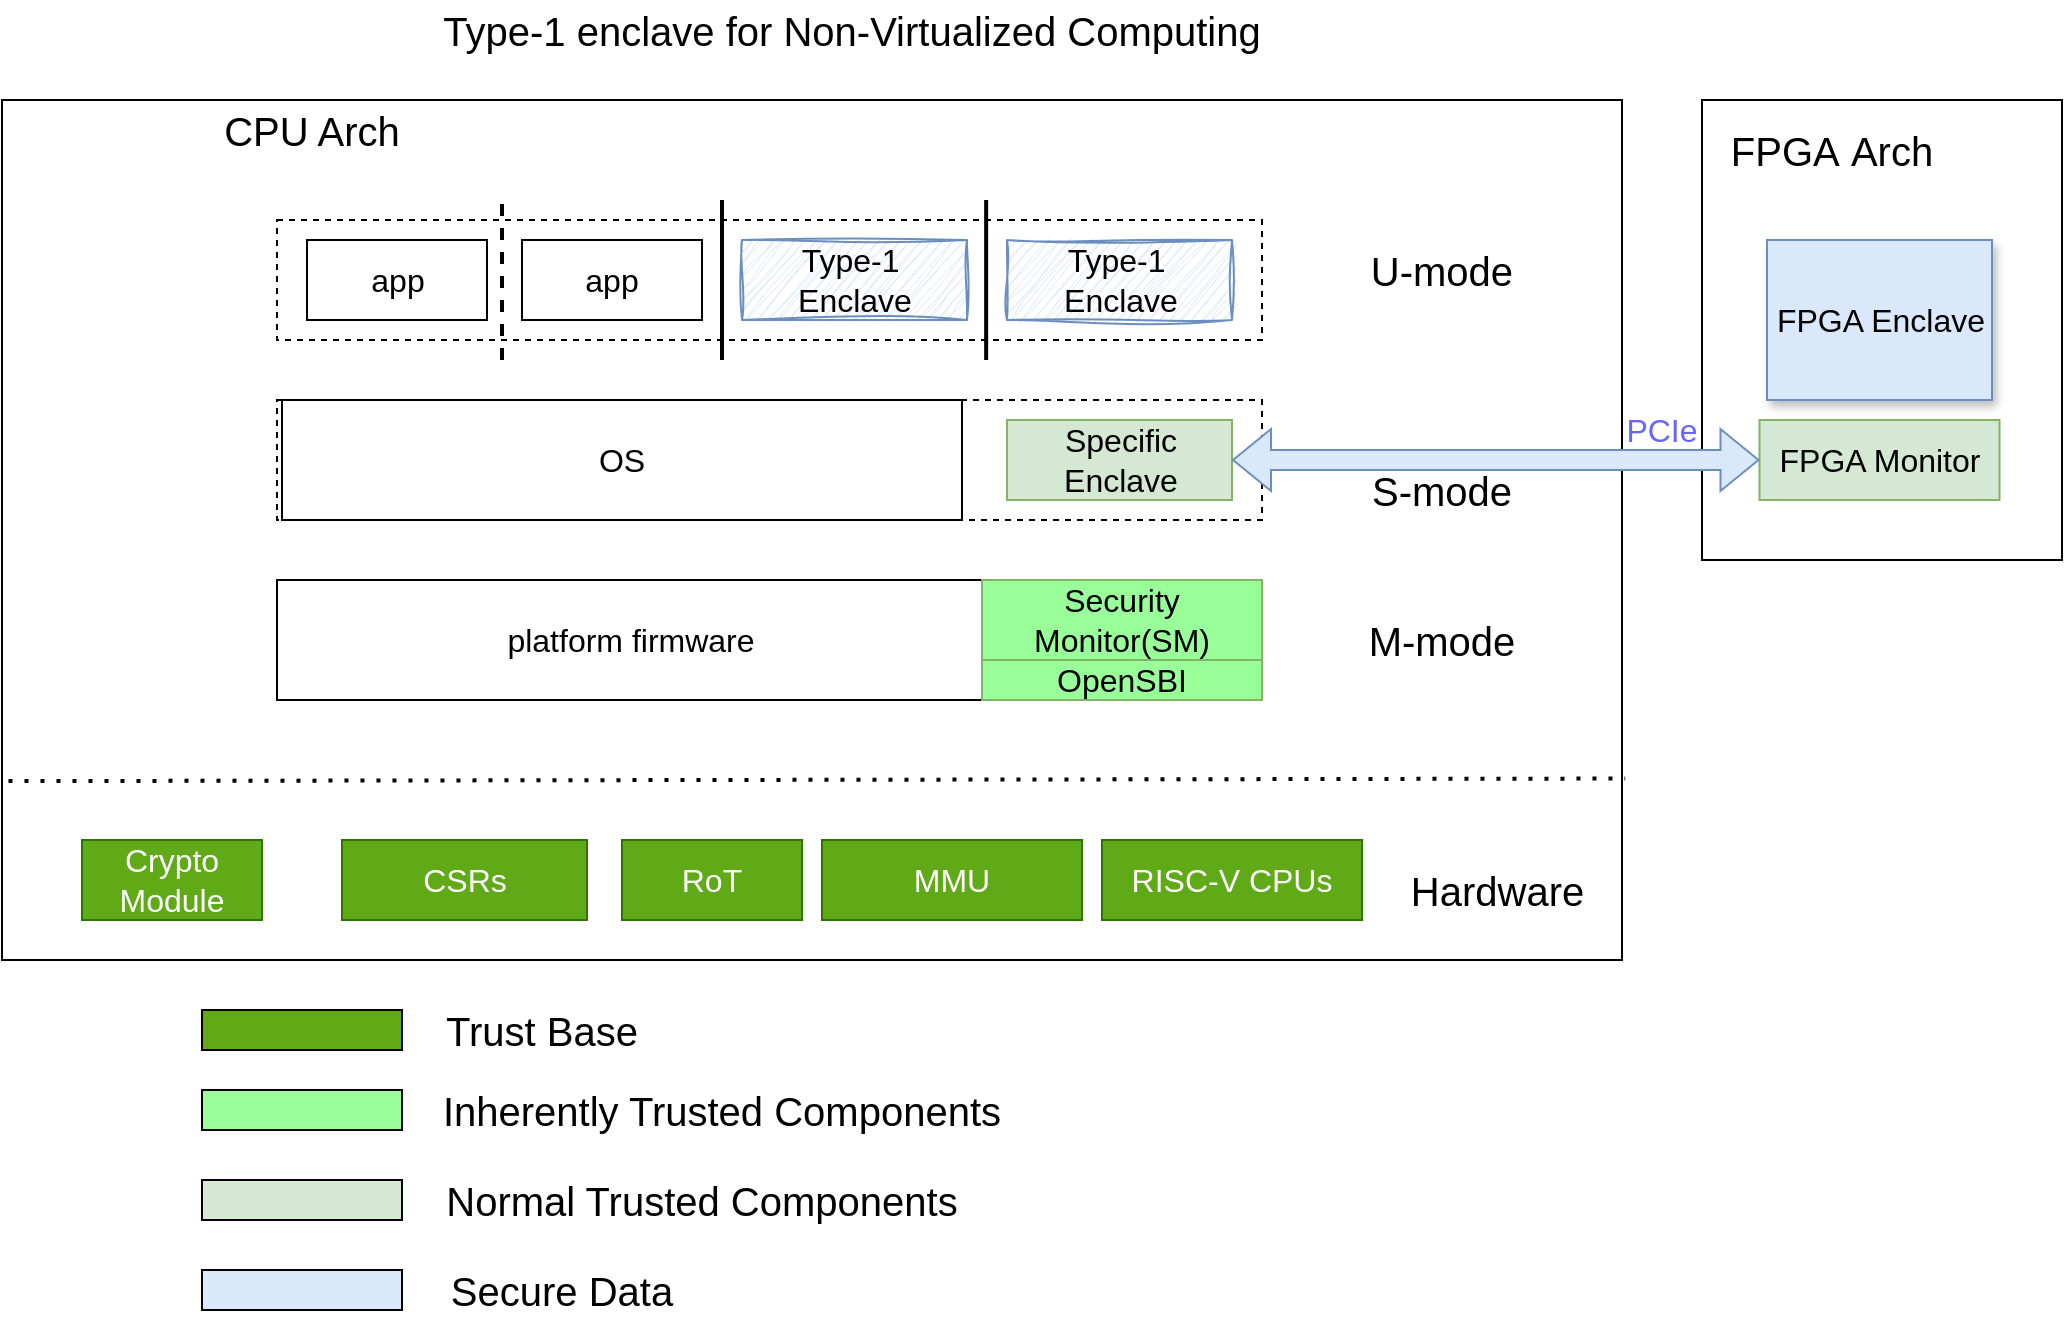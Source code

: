 <mxfile version="26.2.13" pages="11">
  <diagram id="nOsxbvpPCy6UQCYAHZ7n" name="sys_overview(app)">
    <mxGraphModel dx="2121" dy="2262" grid="1" gridSize="10" guides="1" tooltips="1" connect="1" arrows="1" fold="1" page="1" pageScale="1" pageWidth="827" pageHeight="1169" math="0" shadow="0">
      <root>
        <mxCell id="0" />
        <mxCell id="1" parent="0" />
        <mxCell id="k55XzM7_AfMvwkgNl6W--1" value="" style="rounded=0;whiteSpace=wrap;html=1;" parent="1" vertex="1">
          <mxGeometry x="-80" y="20" width="810" height="430" as="geometry" />
        </mxCell>
        <mxCell id="k55XzM7_AfMvwkgNl6W--2" value="CPU Arch" style="text;html=1;align=center;verticalAlign=middle;whiteSpace=wrap;rounded=0;fontSize=20;" parent="1" vertex="1">
          <mxGeometry x="20" y="20" width="110" height="30" as="geometry" />
        </mxCell>
        <mxCell id="k55XzM7_AfMvwkgNl6W--3" value="" style="rounded=0;whiteSpace=wrap;html=1;" parent="1" vertex="1">
          <mxGeometry x="770" y="20" width="180" height="230" as="geometry" />
        </mxCell>
        <mxCell id="k55XzM7_AfMvwkgNl6W--4" value="FPGA&amp;nbsp;&lt;span style=&quot;background-color: transparent; color: light-dark(rgb(0, 0, 0), rgb(255, 255, 255));&quot;&gt;Arch&lt;/span&gt;" style="text;html=1;align=center;verticalAlign=middle;whiteSpace=wrap;rounded=0;fontSize=20;" parent="1" vertex="1">
          <mxGeometry x="780" y="30" width="110" height="30" as="geometry" />
        </mxCell>
        <mxCell id="NWheqMKRCk0c7_515TsI-4" value="" style="rounded=0;whiteSpace=wrap;html=1;dashed=1;" parent="1" vertex="1">
          <mxGeometry x="57.5" y="80" width="492.5" height="60" as="geometry" />
        </mxCell>
        <mxCell id="NWheqMKRCk0c7_515TsI-1" value="app" style="rounded=0;whiteSpace=wrap;html=1;fontSize=16;" parent="1" vertex="1">
          <mxGeometry x="72.5" y="90" width="90" height="40" as="geometry" />
        </mxCell>
        <mxCell id="NWheqMKRCk0c7_515TsI-2" value="app" style="rounded=0;whiteSpace=wrap;html=1;fontSize=16;" parent="1" vertex="1">
          <mxGeometry x="180" y="90" width="90" height="40" as="geometry" />
        </mxCell>
        <mxCell id="NWheqMKRCk0c7_515TsI-3" value="Type-1&amp;nbsp;&lt;div&gt;Enclave&lt;/div&gt;" style="rounded=0;whiteSpace=wrap;html=1;fontSize=16;labelBackgroundColor=none;fillColor=#dae8fc;strokeColor=#6c8ebf;shadow=0;glass=0;gradientColor=none;sketch=1;curveFitting=1;jiggle=2;" parent="1" vertex="1">
          <mxGeometry x="290" y="90" width="112.5" height="40" as="geometry" />
        </mxCell>
        <mxCell id="NWheqMKRCk0c7_515TsI-5" value="U-mode" style="text;html=1;align=center;verticalAlign=middle;whiteSpace=wrap;rounded=0;fontSize=20;" parent="1" vertex="1">
          <mxGeometry x="600" y="90" width="80" height="30" as="geometry" />
        </mxCell>
        <mxCell id="NWheqMKRCk0c7_515TsI-6" value="" style="rounded=0;whiteSpace=wrap;html=1;dashed=1;" parent="1" vertex="1">
          <mxGeometry x="57.5" y="170" width="492.5" height="60" as="geometry" />
        </mxCell>
        <mxCell id="NWheqMKRCk0c7_515TsI-8" value="OS" style="rounded=0;whiteSpace=wrap;html=1;fontSize=16;" parent="1" vertex="1">
          <mxGeometry x="60" y="170" width="340" height="60" as="geometry" />
        </mxCell>
        <mxCell id="NWheqMKRCk0c7_515TsI-9" value="Specific Enclave" style="rounded=0;whiteSpace=wrap;html=1;fontSize=16;fillColor=#d5e8d4;strokeColor=#82b366;" parent="1" vertex="1">
          <mxGeometry x="422.5" y="180" width="112.5" height="40" as="geometry" />
        </mxCell>
        <mxCell id="NWheqMKRCk0c7_515TsI-10" value="S-mode" style="text;html=1;align=center;verticalAlign=middle;whiteSpace=wrap;rounded=0;fontSize=20;" parent="1" vertex="1">
          <mxGeometry x="600" y="200" width="80" height="30" as="geometry" />
        </mxCell>
        <mxCell id="NWheqMKRCk0c7_515TsI-11" value="" style="rounded=0;whiteSpace=wrap;html=1;dashed=1;" parent="1" vertex="1">
          <mxGeometry x="57.5" y="260" width="492.5" height="60" as="geometry" />
        </mxCell>
        <mxCell id="NWheqMKRCk0c7_515TsI-13" value="platform firmware" style="rounded=0;whiteSpace=wrap;html=1;fontSize=16;" parent="1" vertex="1">
          <mxGeometry x="57.5" y="260" width="352.5" height="60" as="geometry" />
        </mxCell>
        <mxCell id="NWheqMKRCk0c7_515TsI-14" value="Security Monitor(SM)" style="rounded=0;whiteSpace=wrap;html=1;fontSize=16;fillColor=#99FF99;strokeColor=#82b366;" parent="1" vertex="1">
          <mxGeometry x="410" y="260" width="140" height="40" as="geometry" />
        </mxCell>
        <mxCell id="NWheqMKRCk0c7_515TsI-15" value="M-mode" style="text;html=1;align=center;verticalAlign=middle;whiteSpace=wrap;rounded=0;fontSize=20;" parent="1" vertex="1">
          <mxGeometry x="600" y="275" width="80" height="30" as="geometry" />
        </mxCell>
        <mxCell id="NWheqMKRCk0c7_515TsI-16" value="&amp;nbsp;Hardware" style="text;html=1;align=center;verticalAlign=middle;whiteSpace=wrap;rounded=0;fontSize=20;" parent="1" vertex="1">
          <mxGeometry x="620" y="400" width="90" height="30" as="geometry" />
        </mxCell>
        <mxCell id="NWheqMKRCk0c7_515TsI-17" value="OpenSBI" style="rounded=0;whiteSpace=wrap;html=1;fontSize=16;fillColor=#99FF99;strokeColor=#82b366;" parent="1" vertex="1">
          <mxGeometry x="410" y="300" width="140" height="20" as="geometry" />
        </mxCell>
        <mxCell id="NWheqMKRCk0c7_515TsI-18" value="CSRs" style="rounded=0;whiteSpace=wrap;html=1;fontSize=16;fillColor=#60a917;fontColor=#ffffff;strokeColor=#2D7600;" parent="1" vertex="1">
          <mxGeometry x="90" y="390" width="122.5" height="40" as="geometry" />
        </mxCell>
        <mxCell id="NWheqMKRCk0c7_515TsI-19" value="RoT" style="rounded=0;whiteSpace=wrap;html=1;fontSize=16;fillColor=#60a917;fontColor=#ffffff;strokeColor=#2D7600;" parent="1" vertex="1">
          <mxGeometry x="230" y="390" width="90" height="40" as="geometry" />
        </mxCell>
        <mxCell id="NWheqMKRCk0c7_515TsI-20" value="RISC-V CPUs" style="rounded=0;whiteSpace=wrap;html=1;fontSize=16;fillColor=#60a917;fontColor=#ffffff;strokeColor=#2D7600;" parent="1" vertex="1">
          <mxGeometry x="470" y="390" width="130" height="40" as="geometry" />
        </mxCell>
        <mxCell id="NWheqMKRCk0c7_515TsI-21" value="" style="endArrow=none;dashed=1;html=1;dashPattern=1 3;strokeWidth=2;rounded=0;entryX=1.002;entryY=0.789;entryDx=0;entryDy=0;entryPerimeter=0;exitX=0.004;exitY=0.792;exitDx=0;exitDy=0;exitPerimeter=0;" parent="1" source="k55XzM7_AfMvwkgNl6W--1" target="k55XzM7_AfMvwkgNl6W--1" edge="1">
          <mxGeometry width="50" height="50" relative="1" as="geometry">
            <mxPoint x="18.58" y="360.0" as="sourcePoint" />
            <mxPoint x="730" y="361.47" as="targetPoint" />
          </mxGeometry>
        </mxCell>
        <mxCell id="NWheqMKRCk0c7_515TsI-23" value="FPGA Monitor" style="rounded=0;whiteSpace=wrap;html=1;fontSize=16;fillColor=#d5e8d4;strokeColor=#82b366;" parent="1" vertex="1">
          <mxGeometry x="798.75" y="180" width="120" height="40" as="geometry" />
        </mxCell>
        <mxCell id="NWheqMKRCk0c7_515TsI-26" value="FPGA Enclave" style="rounded=0;whiteSpace=wrap;html=1;fontSize=16;labelBackgroundColor=none;fillColor=#dae8fc;strokeColor=#6c8ebf;shadow=1;" parent="1" vertex="1">
          <mxGeometry x="802.5" y="90" width="112.5" height="80" as="geometry" />
        </mxCell>
        <mxCell id="NWheqMKRCk0c7_515TsI-27" value="" style="shape=flexArrow;endArrow=classic;startArrow=classic;html=1;rounded=0;fillColor=#dae8fc;strokeColor=#6c8ebf;endSize=6;entryX=0;entryY=0.5;entryDx=0;entryDy=0;startSize=6;targetPerimeterSpacing=0;exitX=1;exitY=0.5;exitDx=0;exitDy=0;" parent="1" source="NWheqMKRCk0c7_515TsI-9" target="NWheqMKRCk0c7_515TsI-23" edge="1">
          <mxGeometry width="100" height="100" relative="1" as="geometry">
            <mxPoint x="790" y="270" as="sourcePoint" />
            <mxPoint x="542.5" y="269.5" as="targetPoint" />
          </mxGeometry>
        </mxCell>
        <mxCell id="NWheqMKRCk0c7_515TsI-29" value="PCIe" style="text;html=1;align=center;verticalAlign=middle;whiteSpace=wrap;rounded=0;fontSize=16;fontColor=light-dark(#6666FF,#EDEDED);" parent="1" vertex="1">
          <mxGeometry x="710" y="170" width="80" height="30" as="geometry" />
        </mxCell>
        <mxCell id="jTecf7ZLcZVF97szy6Vs-1" value="" style="rounded=0;whiteSpace=wrap;html=1;fontSize=16;fillColor=#60a917;fontColor=#ffffff;strokeColor=#000000;" parent="1" vertex="1">
          <mxGeometry x="20" y="475" width="100" height="20" as="geometry" />
        </mxCell>
        <mxCell id="jTecf7ZLcZVF97szy6Vs-2" value="Trust Base" style="text;html=1;align=center;verticalAlign=middle;whiteSpace=wrap;rounded=0;fontSize=20;" parent="1" vertex="1">
          <mxGeometry x="130" y="470" width="120" height="30" as="geometry" />
        </mxCell>
        <mxCell id="jTecf7ZLcZVF97szy6Vs-3" value="" style="rounded=0;whiteSpace=wrap;html=1;fontSize=16;fillColor=#99FF99;strokeColor=#000000;" parent="1" vertex="1">
          <mxGeometry x="20" y="515" width="100" height="20" as="geometry" />
        </mxCell>
        <mxCell id="jTecf7ZLcZVF97szy6Vs-4" value="Inherently Trusted Components" style="text;html=1;align=center;verticalAlign=middle;whiteSpace=wrap;rounded=0;fontSize=20;" parent="1" vertex="1">
          <mxGeometry x="130" y="510" width="300" height="30" as="geometry" />
        </mxCell>
        <mxCell id="Kx1IGqpja6D1YfciZHRu-1" value="Type-1&amp;nbsp;&lt;div&gt;Enclave&lt;/div&gt;" style="rounded=0;whiteSpace=wrap;html=1;fontSize=16;labelBackgroundColor=none;fillColor=#dae8fc;strokeColor=#6c8ebf;glass=0;sketch=1;curveFitting=1;jiggle=2;" parent="1" vertex="1">
          <mxGeometry x="422.5" y="90" width="112.5" height="40" as="geometry" />
        </mxCell>
        <mxCell id="Kx1IGqpja6D1YfciZHRu-2" value="" style="endArrow=none;dashed=1;html=1;rounded=0;strokeWidth=2;" parent="1" edge="1">
          <mxGeometry width="50" height="50" relative="1" as="geometry">
            <mxPoint x="170" y="150" as="sourcePoint" />
            <mxPoint x="170" y="70" as="targetPoint" />
          </mxGeometry>
        </mxCell>
        <mxCell id="Kx1IGqpja6D1YfciZHRu-4" value="" style="endArrow=none;html=1;rounded=0;strokeWidth=2;" parent="1" edge="1">
          <mxGeometry width="50" height="50" relative="1" as="geometry">
            <mxPoint x="280" y="150" as="sourcePoint" />
            <mxPoint x="280" y="70" as="targetPoint" />
          </mxGeometry>
        </mxCell>
        <mxCell id="Kx1IGqpja6D1YfciZHRu-5" value="" style="endArrow=none;html=1;rounded=0;strokeWidth=2;" parent="1" edge="1">
          <mxGeometry width="50" height="50" relative="1" as="geometry">
            <mxPoint x="412.07" y="150" as="sourcePoint" />
            <mxPoint x="412.07" y="70" as="targetPoint" />
          </mxGeometry>
        </mxCell>
        <mxCell id="Kx1IGqpja6D1YfciZHRu-10" value="" style="rounded=0;whiteSpace=wrap;html=1;fontSize=16;fillColor=#d5e8d4;strokeColor=#000000;" parent="1" vertex="1">
          <mxGeometry x="20" y="560" width="100" height="20" as="geometry" />
        </mxCell>
        <mxCell id="Kx1IGqpja6D1YfciZHRu-11" value="Normal Trusted Components" style="text;html=1;align=center;verticalAlign=middle;whiteSpace=wrap;rounded=0;fontSize=20;" parent="1" vertex="1">
          <mxGeometry x="130" y="555" width="280" height="30" as="geometry" />
        </mxCell>
        <mxCell id="Kx1IGqpja6D1YfciZHRu-12" value="" style="rounded=0;whiteSpace=wrap;html=1;fontSize=16;fillColor=light-dark(#dae8fc, #1f2f1e);strokeColor=#000000;" parent="1" vertex="1">
          <mxGeometry x="20" y="605" width="100" height="20" as="geometry" />
        </mxCell>
        <mxCell id="Kx1IGqpja6D1YfciZHRu-13" value="Secure Data" style="text;html=1;align=center;verticalAlign=middle;whiteSpace=wrap;rounded=0;fontSize=20;" parent="1" vertex="1">
          <mxGeometry x="130" y="600" width="140" height="30" as="geometry" />
        </mxCell>
        <mxCell id="Kx1IGqpja6D1YfciZHRu-14" value="MMU" style="rounded=0;whiteSpace=wrap;html=1;fontSize=16;fillColor=#60a917;fontColor=#ffffff;strokeColor=#2D7600;" parent="1" vertex="1">
          <mxGeometry x="330" y="390" width="130" height="40" as="geometry" />
        </mxCell>
        <mxCell id="xSQY4cvMzJ8U7HEwjI7z-1" value="Type-1 enclave for Non-Virtualized Computing" style="text;html=1;align=center;verticalAlign=middle;whiteSpace=wrap;rounded=0;fontSize=20;" parent="1" vertex="1">
          <mxGeometry x="110" y="-30" width="470" height="30" as="geometry" />
        </mxCell>
        <mxCell id="zKsz6xab50WBXbdDfX0k-1" value="Crypto Module" style="rounded=0;whiteSpace=wrap;html=1;fontSize=16;fillColor=#60a917;fontColor=#ffffff;strokeColor=#2D7600;" parent="1" vertex="1">
          <mxGeometry x="-40" y="390" width="90" height="40" as="geometry" />
        </mxCell>
      </root>
    </mxGraphModel>
  </diagram>
  <diagram name="sys_overview(container)" id="wV8O8zS4Dv4pOWjZwolE">
    <mxGraphModel dx="2121" dy="2262" grid="1" gridSize="10" guides="1" tooltips="1" connect="1" arrows="1" fold="1" page="1" pageScale="1" pageWidth="827" pageHeight="1169" math="0" shadow="0">
      <root>
        <mxCell id="hDLNfjjDPWzAgsxzFCFQ-0" />
        <mxCell id="hDLNfjjDPWzAgsxzFCFQ-1" parent="hDLNfjjDPWzAgsxzFCFQ-0" />
        <mxCell id="hDLNfjjDPWzAgsxzFCFQ-2" value="" style="rounded=0;whiteSpace=wrap;html=1;" parent="hDLNfjjDPWzAgsxzFCFQ-1" vertex="1">
          <mxGeometry x="-80" y="20" width="810" height="430" as="geometry" />
        </mxCell>
        <mxCell id="hDLNfjjDPWzAgsxzFCFQ-3" value="CPU Arch" style="text;html=1;align=center;verticalAlign=middle;whiteSpace=wrap;rounded=0;fontSize=20;" parent="hDLNfjjDPWzAgsxzFCFQ-1" vertex="1">
          <mxGeometry x="-70" y="20" width="110" height="30" as="geometry" />
        </mxCell>
        <mxCell id="hDLNfjjDPWzAgsxzFCFQ-4" value="" style="rounded=0;whiteSpace=wrap;html=1;" parent="hDLNfjjDPWzAgsxzFCFQ-1" vertex="1">
          <mxGeometry x="770" y="20" width="180" height="230" as="geometry" />
        </mxCell>
        <mxCell id="hDLNfjjDPWzAgsxzFCFQ-5" value="FPGA&amp;nbsp;&lt;span style=&quot;background-color: transparent; color: light-dark(rgb(0, 0, 0), rgb(255, 255, 255));&quot;&gt;Arch&lt;/span&gt;" style="text;html=1;align=center;verticalAlign=middle;whiteSpace=wrap;rounded=0;fontSize=20;" parent="hDLNfjjDPWzAgsxzFCFQ-1" vertex="1">
          <mxGeometry x="780" y="30" width="110" height="30" as="geometry" />
        </mxCell>
        <mxCell id="hDLNfjjDPWzAgsxzFCFQ-6" value="" style="rounded=0;whiteSpace=wrap;html=1;dashed=1;" parent="hDLNfjjDPWzAgsxzFCFQ-1" vertex="1">
          <mxGeometry x="57.5" y="50" width="492.5" height="100" as="geometry" />
        </mxCell>
        <mxCell id="hDLNfjjDPWzAgsxzFCFQ-7" value="app" style="rounded=0;whiteSpace=wrap;html=1;fontSize=16;" parent="hDLNfjjDPWzAgsxzFCFQ-1" vertex="1">
          <mxGeometry x="72.5" y="70" width="90" height="40" as="geometry" />
        </mxCell>
        <mxCell id="hDLNfjjDPWzAgsxzFCFQ-8" value="app" style="rounded=0;whiteSpace=wrap;html=1;fontSize=16;" parent="hDLNfjjDPWzAgsxzFCFQ-1" vertex="1">
          <mxGeometry x="180" y="70" width="90" height="40" as="geometry" />
        </mxCell>
        <mxCell id="hDLNfjjDPWzAgsxzFCFQ-9" value="Type-2&lt;div&gt;Enclave&lt;/div&gt;" style="rounded=0;whiteSpace=wrap;html=1;fontSize=16;labelBackgroundColor=none;fillColor=#dae8fc;strokeColor=#6c8ebf;shadow=0;glass=0;gradientColor=#FFFFFF;" parent="hDLNfjjDPWzAgsxzFCFQ-1" vertex="1">
          <mxGeometry x="288.75" y="70" width="112.5" height="40" as="geometry" />
        </mxCell>
        <mxCell id="hDLNfjjDPWzAgsxzFCFQ-10" value="U-mode" style="text;html=1;align=center;verticalAlign=middle;whiteSpace=wrap;rounded=0;fontSize=20;" parent="hDLNfjjDPWzAgsxzFCFQ-1" vertex="1">
          <mxGeometry x="600" y="90" width="80" height="30" as="geometry" />
        </mxCell>
        <mxCell id="hDLNfjjDPWzAgsxzFCFQ-11" value="" style="rounded=0;whiteSpace=wrap;html=1;dashed=1;" parent="hDLNfjjDPWzAgsxzFCFQ-1" vertex="1">
          <mxGeometry x="57.5" y="170" width="492.5" height="60" as="geometry" />
        </mxCell>
        <mxCell id="hDLNfjjDPWzAgsxzFCFQ-12" value="OS" style="rounded=0;whiteSpace=wrap;html=1;fontSize=16;" parent="hDLNfjjDPWzAgsxzFCFQ-1" vertex="1">
          <mxGeometry x="60" y="170" width="340" height="60" as="geometry" />
        </mxCell>
        <mxCell id="hDLNfjjDPWzAgsxzFCFQ-13" value="Specific Enclave" style="rounded=0;whiteSpace=wrap;html=1;fontSize=16;fillColor=#d5e8d4;strokeColor=#82b366;" parent="hDLNfjjDPWzAgsxzFCFQ-1" vertex="1">
          <mxGeometry x="422.5" y="180" width="112.5" height="40" as="geometry" />
        </mxCell>
        <mxCell id="hDLNfjjDPWzAgsxzFCFQ-14" value="S-mode" style="text;html=1;align=center;verticalAlign=middle;whiteSpace=wrap;rounded=0;fontSize=20;" parent="hDLNfjjDPWzAgsxzFCFQ-1" vertex="1">
          <mxGeometry x="600" y="200" width="80" height="30" as="geometry" />
        </mxCell>
        <mxCell id="hDLNfjjDPWzAgsxzFCFQ-15" value="" style="rounded=0;whiteSpace=wrap;html=1;dashed=1;" parent="hDLNfjjDPWzAgsxzFCFQ-1" vertex="1">
          <mxGeometry x="57.5" y="260" width="492.5" height="60" as="geometry" />
        </mxCell>
        <mxCell id="hDLNfjjDPWzAgsxzFCFQ-16" value="platform firmware" style="rounded=0;whiteSpace=wrap;html=1;fontSize=16;" parent="hDLNfjjDPWzAgsxzFCFQ-1" vertex="1">
          <mxGeometry x="57.5" y="260" width="352.5" height="60" as="geometry" />
        </mxCell>
        <mxCell id="hDLNfjjDPWzAgsxzFCFQ-17" value="Security Monitor(SM)" style="rounded=0;whiteSpace=wrap;html=1;fontSize=16;fillColor=#99FF99;strokeColor=#82b366;" parent="hDLNfjjDPWzAgsxzFCFQ-1" vertex="1">
          <mxGeometry x="410" y="260" width="140" height="40" as="geometry" />
        </mxCell>
        <mxCell id="hDLNfjjDPWzAgsxzFCFQ-18" value="M-mode" style="text;html=1;align=center;verticalAlign=middle;whiteSpace=wrap;rounded=0;fontSize=20;" parent="hDLNfjjDPWzAgsxzFCFQ-1" vertex="1">
          <mxGeometry x="600" y="275" width="80" height="30" as="geometry" />
        </mxCell>
        <mxCell id="hDLNfjjDPWzAgsxzFCFQ-19" value="&amp;nbsp;Hardware" style="text;html=1;align=center;verticalAlign=middle;whiteSpace=wrap;rounded=0;fontSize=20;" parent="hDLNfjjDPWzAgsxzFCFQ-1" vertex="1">
          <mxGeometry x="620" y="400" width="90" height="30" as="geometry" />
        </mxCell>
        <mxCell id="hDLNfjjDPWzAgsxzFCFQ-20" value="OpenSBI" style="rounded=0;whiteSpace=wrap;html=1;fontSize=16;fillColor=#99FF99;strokeColor=#82b366;" parent="hDLNfjjDPWzAgsxzFCFQ-1" vertex="1">
          <mxGeometry x="410" y="300" width="140" height="20" as="geometry" />
        </mxCell>
        <mxCell id="hDLNfjjDPWzAgsxzFCFQ-21" value="CSRs" style="rounded=0;whiteSpace=wrap;html=1;fontSize=16;fillColor=#60a917;fontColor=#ffffff;strokeColor=#2D7600;" parent="hDLNfjjDPWzAgsxzFCFQ-1" vertex="1">
          <mxGeometry x="90" y="390" width="122.5" height="40" as="geometry" />
        </mxCell>
        <mxCell id="hDLNfjjDPWzAgsxzFCFQ-22" value="RoT" style="rounded=0;whiteSpace=wrap;html=1;fontSize=16;fillColor=#60a917;fontColor=#ffffff;strokeColor=#2D7600;" parent="hDLNfjjDPWzAgsxzFCFQ-1" vertex="1">
          <mxGeometry x="230" y="390" width="90" height="40" as="geometry" />
        </mxCell>
        <mxCell id="hDLNfjjDPWzAgsxzFCFQ-23" value="RISC-V CPUs" style="rounded=0;whiteSpace=wrap;html=1;fontSize=16;fillColor=#60a917;fontColor=#ffffff;strokeColor=#2D7600;" parent="hDLNfjjDPWzAgsxzFCFQ-1" vertex="1">
          <mxGeometry x="470" y="390" width="130" height="40" as="geometry" />
        </mxCell>
        <mxCell id="hDLNfjjDPWzAgsxzFCFQ-24" value="" style="endArrow=none;dashed=1;html=1;dashPattern=1 3;strokeWidth=2;rounded=0;entryX=1.002;entryY=0.789;entryDx=0;entryDy=0;entryPerimeter=0;exitX=0.004;exitY=0.792;exitDx=0;exitDy=0;exitPerimeter=0;" parent="hDLNfjjDPWzAgsxzFCFQ-1" source="hDLNfjjDPWzAgsxzFCFQ-2" target="hDLNfjjDPWzAgsxzFCFQ-2" edge="1">
          <mxGeometry width="50" height="50" relative="1" as="geometry">
            <mxPoint x="18.58" y="360.0" as="sourcePoint" />
            <mxPoint x="730" y="361.47" as="targetPoint" />
          </mxGeometry>
        </mxCell>
        <mxCell id="hDLNfjjDPWzAgsxzFCFQ-25" value="FPGA Monitor" style="rounded=0;whiteSpace=wrap;html=1;fontSize=16;fillColor=#d5e8d4;strokeColor=#82b366;" parent="hDLNfjjDPWzAgsxzFCFQ-1" vertex="1">
          <mxGeometry x="798.75" y="180" width="120" height="40" as="geometry" />
        </mxCell>
        <mxCell id="hDLNfjjDPWzAgsxzFCFQ-26" value="FPGA Enclave" style="rounded=0;whiteSpace=wrap;html=1;fontSize=16;labelBackgroundColor=none;fillColor=#dae8fc;strokeColor=#6c8ebf;shadow=1;" parent="hDLNfjjDPWzAgsxzFCFQ-1" vertex="1">
          <mxGeometry x="802.5" y="90" width="112.5" height="80" as="geometry" />
        </mxCell>
        <mxCell id="hDLNfjjDPWzAgsxzFCFQ-27" value="" style="shape=flexArrow;endArrow=classic;startArrow=classic;html=1;rounded=0;fillColor=#dae8fc;strokeColor=#6c8ebf;endSize=6;entryX=0;entryY=0.5;entryDx=0;entryDy=0;startSize=6;targetPerimeterSpacing=0;exitX=1;exitY=0.5;exitDx=0;exitDy=0;" parent="hDLNfjjDPWzAgsxzFCFQ-1" source="hDLNfjjDPWzAgsxzFCFQ-13" target="hDLNfjjDPWzAgsxzFCFQ-25" edge="1">
          <mxGeometry width="100" height="100" relative="1" as="geometry">
            <mxPoint x="790" y="270" as="sourcePoint" />
            <mxPoint x="542.5" y="269.5" as="targetPoint" />
          </mxGeometry>
        </mxCell>
        <mxCell id="hDLNfjjDPWzAgsxzFCFQ-28" value="PCIe" style="text;html=1;align=center;verticalAlign=middle;whiteSpace=wrap;rounded=0;fontSize=16;fontColor=light-dark(#6666FF,#EDEDED);" parent="hDLNfjjDPWzAgsxzFCFQ-1" vertex="1">
          <mxGeometry x="710" y="170" width="80" height="30" as="geometry" />
        </mxCell>
        <mxCell id="hDLNfjjDPWzAgsxzFCFQ-29" value="" style="rounded=0;whiteSpace=wrap;html=1;fontSize=16;fillColor=#60a917;fontColor=#ffffff;strokeColor=#000000;" parent="hDLNfjjDPWzAgsxzFCFQ-1" vertex="1">
          <mxGeometry x="20" y="475" width="100" height="20" as="geometry" />
        </mxCell>
        <mxCell id="hDLNfjjDPWzAgsxzFCFQ-30" value="Trust Base" style="text;html=1;align=center;verticalAlign=middle;whiteSpace=wrap;rounded=0;fontSize=20;" parent="hDLNfjjDPWzAgsxzFCFQ-1" vertex="1">
          <mxGeometry x="130" y="470" width="120" height="30" as="geometry" />
        </mxCell>
        <mxCell id="hDLNfjjDPWzAgsxzFCFQ-31" value="" style="rounded=0;whiteSpace=wrap;html=1;fontSize=16;fillColor=#99FF99;strokeColor=#000000;" parent="hDLNfjjDPWzAgsxzFCFQ-1" vertex="1">
          <mxGeometry x="20" y="515" width="100" height="20" as="geometry" />
        </mxCell>
        <mxCell id="hDLNfjjDPWzAgsxzFCFQ-32" value="Inherently Trusted Components" style="text;html=1;align=center;verticalAlign=middle;whiteSpace=wrap;rounded=0;fontSize=20;" parent="hDLNfjjDPWzAgsxzFCFQ-1" vertex="1">
          <mxGeometry x="130" y="510" width="300" height="30" as="geometry" />
        </mxCell>
        <mxCell id="hDLNfjjDPWzAgsxzFCFQ-33" value="Type-2&lt;div&gt;Enclave&lt;/div&gt;" style="rounded=0;whiteSpace=wrap;html=1;fontSize=16;labelBackgroundColor=none;fillColor=#dae8fc;strokeColor=#6c8ebf;glass=0;gradientColor=#FFFFFF;" parent="hDLNfjjDPWzAgsxzFCFQ-1" vertex="1">
          <mxGeometry x="422.5" y="70" width="112.5" height="40" as="geometry" />
        </mxCell>
        <mxCell id="hDLNfjjDPWzAgsxzFCFQ-34" value="" style="endArrow=none;dashed=1;html=1;rounded=0;strokeWidth=2;" parent="hDLNfjjDPWzAgsxzFCFQ-1" edge="1">
          <mxGeometry width="50" height="50" relative="1" as="geometry">
            <mxPoint x="170" y="120" as="sourcePoint" />
            <mxPoint x="170" y="40" as="targetPoint" />
          </mxGeometry>
        </mxCell>
        <mxCell id="hDLNfjjDPWzAgsxzFCFQ-35" value="" style="endArrow=none;html=1;rounded=0;strokeWidth=2;" parent="hDLNfjjDPWzAgsxzFCFQ-1" edge="1">
          <mxGeometry width="50" height="50" relative="1" as="geometry">
            <mxPoint x="279.29" y="120" as="sourcePoint" />
            <mxPoint x="279.29" y="40" as="targetPoint" />
          </mxGeometry>
        </mxCell>
        <mxCell id="hDLNfjjDPWzAgsxzFCFQ-36" value="" style="endArrow=none;html=1;rounded=0;strokeWidth=2;" parent="hDLNfjjDPWzAgsxzFCFQ-1" edge="1">
          <mxGeometry width="50" height="50" relative="1" as="geometry">
            <mxPoint x="412.07" y="120" as="sourcePoint" />
            <mxPoint x="412.07" y="40" as="targetPoint" />
          </mxGeometry>
        </mxCell>
        <mxCell id="hDLNfjjDPWzAgsxzFCFQ-37" value="" style="rounded=0;whiteSpace=wrap;html=1;fontSize=16;fillColor=#d5e8d4;strokeColor=#000000;" parent="hDLNfjjDPWzAgsxzFCFQ-1" vertex="1">
          <mxGeometry x="20" y="560" width="100" height="20" as="geometry" />
        </mxCell>
        <mxCell id="hDLNfjjDPWzAgsxzFCFQ-38" value="Normal Trusted Components" style="text;html=1;align=center;verticalAlign=middle;whiteSpace=wrap;rounded=0;fontSize=20;" parent="hDLNfjjDPWzAgsxzFCFQ-1" vertex="1">
          <mxGeometry x="130" y="555" width="280" height="30" as="geometry" />
        </mxCell>
        <mxCell id="hDLNfjjDPWzAgsxzFCFQ-39" value="" style="rounded=0;whiteSpace=wrap;html=1;fontSize=16;fillColor=light-dark(#dae8fc, #1f2f1e);strokeColor=#000000;" parent="hDLNfjjDPWzAgsxzFCFQ-1" vertex="1">
          <mxGeometry x="20" y="605" width="100" height="20" as="geometry" />
        </mxCell>
        <mxCell id="hDLNfjjDPWzAgsxzFCFQ-40" value="Secure Data" style="text;html=1;align=center;verticalAlign=middle;whiteSpace=wrap;rounded=0;fontSize=20;" parent="hDLNfjjDPWzAgsxzFCFQ-1" vertex="1">
          <mxGeometry x="130" y="600" width="140" height="30" as="geometry" />
        </mxCell>
        <mxCell id="hDLNfjjDPWzAgsxzFCFQ-41" value="MMU" style="rounded=0;whiteSpace=wrap;html=1;fontSize=16;fillColor=#60a917;fontColor=#ffffff;strokeColor=#2D7600;" parent="hDLNfjjDPWzAgsxzFCFQ-1" vertex="1">
          <mxGeometry x="330" y="390" width="130" height="40" as="geometry" />
        </mxCell>
        <mxCell id="hDLNfjjDPWzAgsxzFCFQ-42" value="Type-2 enclave for Non-Virtualized Computing" style="text;html=1;align=center;verticalAlign=middle;whiteSpace=wrap;rounded=0;fontSize=20;" parent="hDLNfjjDPWzAgsxzFCFQ-1" vertex="1">
          <mxGeometry x="110" y="-30" width="470" height="30" as="geometry" />
        </mxCell>
        <mxCell id="hDLNfjjDPWzAgsxzFCFQ-43" value="Crypto Module" style="rounded=0;whiteSpace=wrap;html=1;fontSize=16;fillColor=#60a917;fontColor=#ffffff;strokeColor=#2D7600;" parent="hDLNfjjDPWzAgsxzFCFQ-1" vertex="1">
          <mxGeometry x="-40" y="390" width="90" height="40" as="geometry" />
        </mxCell>
        <mxCell id="C6wqNtqu8yiwM6lyXtd--1" value="Container Engine" style="rounded=0;whiteSpace=wrap;html=1;fontSize=16;" vertex="1" parent="hDLNfjjDPWzAgsxzFCFQ-1">
          <mxGeometry x="80" y="120" width="450" height="30" as="geometry" />
        </mxCell>
      </root>
    </mxGraphModel>
  </diagram>
  <diagram name="sys_overview(VM)" id="P5lGeSB3XL66ZiAltV0z">
    <mxGraphModel dx="1294" dy="2262" grid="1" gridSize="10" guides="1" tooltips="1" connect="1" arrows="1" fold="1" page="1" pageScale="1" pageWidth="827" pageHeight="1169" math="0" shadow="0">
      <root>
        <mxCell id="g6r1BRGb_xg1B_Er3RdN-0" />
        <mxCell id="g6r1BRGb_xg1B_Er3RdN-1" parent="g6r1BRGb_xg1B_Er3RdN-0" />
        <mxCell id="jHH9jTIcIvD6KF4maWq4-0" value="" style="rounded=0;whiteSpace=wrap;html=1;" parent="g6r1BRGb_xg1B_Er3RdN-1" vertex="1">
          <mxGeometry x="898.75" y="90" width="180" height="260" as="geometry" />
        </mxCell>
        <mxCell id="jHH9jTIcIvD6KF4maWq4-1" value="FPGA&amp;nbsp;&lt;span style=&quot;background-color: transparent; color: light-dark(rgb(0, 0, 0), rgb(255, 255, 255));&quot;&gt;Arch&lt;/span&gt;" style="text;html=1;align=center;verticalAlign=middle;whiteSpace=wrap;rounded=0;fontSize=20;" parent="g6r1BRGb_xg1B_Er3RdN-1" vertex="1">
          <mxGeometry x="910" y="90" width="110" height="30" as="geometry" />
        </mxCell>
        <mxCell id="jHH9jTIcIvD6KF4maWq4-2" value="FPGA Monitor" style="rounded=0;whiteSpace=wrap;html=1;fontSize=16;fillColor=#d5e8d4;strokeColor=#82b366;" parent="g6r1BRGb_xg1B_Er3RdN-1" vertex="1">
          <mxGeometry x="925" y="275" width="120" height="40" as="geometry" />
        </mxCell>
        <mxCell id="jHH9jTIcIvD6KF4maWq4-3" value="FPGA Enclave" style="rounded=0;whiteSpace=wrap;html=1;fontSize=16;labelBackgroundColor=none;fillColor=#dae8fc;strokeColor=#6c8ebf;shadow=1;" parent="g6r1BRGb_xg1B_Er3RdN-1" vertex="1">
          <mxGeometry x="932.5" y="135" width="112.5" height="80" as="geometry" />
        </mxCell>
        <mxCell id="g6r1BRGb_xg1B_Er3RdN-2" value="" style="rounded=0;whiteSpace=wrap;html=1;" parent="g6r1BRGb_xg1B_Er3RdN-1" vertex="1">
          <mxGeometry x="20" y="20" width="840" height="490" as="geometry" />
        </mxCell>
        <mxCell id="g6r1BRGb_xg1B_Er3RdN-3" value="CPU Arch" style="text;html=1;align=center;verticalAlign=middle;whiteSpace=wrap;rounded=0;fontSize=20;" parent="g6r1BRGb_xg1B_Er3RdN-1" vertex="1">
          <mxGeometry x="20" y="20" width="110" height="30" as="geometry" />
        </mxCell>
        <mxCell id="g6r1BRGb_xg1B_Er3RdN-6" value="" style="rounded=1;whiteSpace=wrap;html=1;" parent="g6r1BRGb_xg1B_Er3RdN-1" vertex="1">
          <mxGeometry x="57.5" y="80" width="152.5" height="150" as="geometry" />
        </mxCell>
        <mxCell id="g6r1BRGb_xg1B_Er3RdN-7" value="app" style="rounded=0;whiteSpace=wrap;html=1;fontSize=16;" parent="g6r1BRGb_xg1B_Er3RdN-1" vertex="1">
          <mxGeometry x="88.75" y="90" width="90" height="40" as="geometry" />
        </mxCell>
        <mxCell id="g6r1BRGb_xg1B_Er3RdN-10" value="VU-mode" style="text;html=1;align=center;verticalAlign=middle;whiteSpace=wrap;rounded=0;fontSize=20;" parent="g6r1BRGb_xg1B_Er3RdN-1" vertex="1">
          <mxGeometry x="745" y="90" width="90" height="30" as="geometry" />
        </mxCell>
        <mxCell id="g6r1BRGb_xg1B_Er3RdN-12" value="Guest OS" style="rounded=0;whiteSpace=wrap;html=1;fontSize=16;" parent="g6r1BRGb_xg1B_Er3RdN-1" vertex="1">
          <mxGeometry x="83.75" y="160" width="100" height="60" as="geometry" />
        </mxCell>
        <mxCell id="g6r1BRGb_xg1B_Er3RdN-14" value="VS-mode" style="text;html=1;align=center;verticalAlign=middle;whiteSpace=wrap;rounded=0;fontSize=20;" parent="g6r1BRGb_xg1B_Er3RdN-1" vertex="1">
          <mxGeometry x="740" y="180" width="100" height="30" as="geometry" />
        </mxCell>
        <mxCell id="g6r1BRGb_xg1B_Er3RdN-15" value="" style="rounded=0;whiteSpace=wrap;html=1;dashed=1;" parent="g6r1BRGb_xg1B_Er3RdN-1" vertex="1">
          <mxGeometry x="57.5" y="350" width="662.5" height="60" as="geometry" />
        </mxCell>
        <mxCell id="g6r1BRGb_xg1B_Er3RdN-16" value="platform firmware" style="rounded=0;whiteSpace=wrap;html=1;fontSize=16;" parent="g6r1BRGb_xg1B_Er3RdN-1" vertex="1">
          <mxGeometry x="57.5" y="350" width="522.5" height="60" as="geometry" />
        </mxCell>
        <mxCell id="g6r1BRGb_xg1B_Er3RdN-17" value="Security Monitor(SM)" style="rounded=0;whiteSpace=wrap;html=1;fontSize=16;fillColor=#99FF99;strokeColor=#82b366;" parent="g6r1BRGb_xg1B_Er3RdN-1" vertex="1">
          <mxGeometry x="580" y="350" width="140" height="40" as="geometry" />
        </mxCell>
        <mxCell id="g6r1BRGb_xg1B_Er3RdN-18" value="M-mode" style="text;html=1;align=center;verticalAlign=middle;whiteSpace=wrap;rounded=0;fontSize=20;" parent="g6r1BRGb_xg1B_Er3RdN-1" vertex="1">
          <mxGeometry x="750" y="365" width="80" height="30" as="geometry" />
        </mxCell>
        <mxCell id="g6r1BRGb_xg1B_Er3RdN-19" value="&amp;nbsp;Hardware" style="text;html=1;align=center;verticalAlign=middle;whiteSpace=wrap;rounded=0;fontSize=20;" parent="g6r1BRGb_xg1B_Er3RdN-1" vertex="1">
          <mxGeometry x="745" y="465" width="90" height="30" as="geometry" />
        </mxCell>
        <mxCell id="g6r1BRGb_xg1B_Er3RdN-20" value="OpenSBI" style="rounded=0;whiteSpace=wrap;html=1;fontSize=16;fillColor=#99FF99;strokeColor=#82b366;" parent="g6r1BRGb_xg1B_Er3RdN-1" vertex="1">
          <mxGeometry x="580" y="390" width="140" height="20" as="geometry" />
        </mxCell>
        <mxCell id="g6r1BRGb_xg1B_Er3RdN-21" value="CSRs" style="rounded=0;whiteSpace=wrap;html=1;fontSize=16;fillColor=#60a917;fontColor=#ffffff;strokeColor=#2D7600;" parent="g6r1BRGb_xg1B_Er3RdN-1" vertex="1">
          <mxGeometry x="178.75" y="460" width="122.5" height="40" as="geometry" />
        </mxCell>
        <mxCell id="g6r1BRGb_xg1B_Er3RdN-22" value="RoT" style="rounded=0;whiteSpace=wrap;html=1;fontSize=16;fillColor=#60a917;fontColor=#ffffff;strokeColor=#2D7600;" parent="g6r1BRGb_xg1B_Er3RdN-1" vertex="1">
          <mxGeometry x="320" y="460" width="78.75" height="40" as="geometry" />
        </mxCell>
        <mxCell id="g6r1BRGb_xg1B_Er3RdN-23" value="RISC-V CPUs" style="rounded=0;whiteSpace=wrap;html=1;fontSize=16;fillColor=#60a917;fontColor=#ffffff;strokeColor=#2D7600;" parent="g6r1BRGb_xg1B_Er3RdN-1" vertex="1">
          <mxGeometry x="590" y="460" width="130" height="40" as="geometry" />
        </mxCell>
        <mxCell id="g6r1BRGb_xg1B_Er3RdN-24" value="" style="endArrow=none;dashed=1;html=1;dashPattern=1 3;strokeWidth=2;rounded=0;entryX=1;entryY=0.862;entryDx=0;entryDy=0;entryPerimeter=0;exitX=-0.002;exitY=0.859;exitDx=0;exitDy=0;exitPerimeter=0;" parent="g6r1BRGb_xg1B_Er3RdN-1" source="g6r1BRGb_xg1B_Er3RdN-2" target="g6r1BRGb_xg1B_Er3RdN-2" edge="1">
          <mxGeometry width="50" height="50" relative="1" as="geometry">
            <mxPoint x="20" y="330" as="sourcePoint" />
            <mxPoint x="70" y="280" as="targetPoint" />
          </mxGeometry>
        </mxCell>
        <mxCell id="g6r1BRGb_xg1B_Er3RdN-27" value="" style="shape=flexArrow;endArrow=classic;startArrow=classic;html=1;rounded=0;fillColor=#dae8fc;strokeColor=#6c8ebf;endSize=6;startSize=6;targetPerimeterSpacing=0;exitX=1;exitY=0.5;exitDx=0;exitDy=0;entryX=0;entryY=0.5;entryDx=0;entryDy=0;" parent="g6r1BRGb_xg1B_Er3RdN-1" source="g6r1BRGb_xg1B_Er3RdN-47" target="jHH9jTIcIvD6KF4maWq4-2" edge="1">
          <mxGeometry width="100" height="100" relative="1" as="geometry">
            <mxPoint x="790" y="270" as="sourcePoint" />
            <mxPoint x="910" y="360" as="targetPoint" />
          </mxGeometry>
        </mxCell>
        <mxCell id="g6r1BRGb_xg1B_Er3RdN-28" value="PCIe" style="text;html=1;align=center;verticalAlign=middle;whiteSpace=wrap;rounded=0;fontSize=16;fontColor=light-dark(#6666FF,#EDEDED);" parent="g6r1BRGb_xg1B_Er3RdN-1" vertex="1">
          <mxGeometry x="840" y="260" width="80" height="30" as="geometry" />
        </mxCell>
        <mxCell id="g6r1BRGb_xg1B_Er3RdN-29" value="" style="rounded=0;whiteSpace=wrap;html=1;fontSize=16;fillColor=#60a917;fontColor=#ffffff;strokeColor=#000000;" parent="g6r1BRGb_xg1B_Er3RdN-1" vertex="1">
          <mxGeometry x="20" y="525" width="100" height="20" as="geometry" />
        </mxCell>
        <mxCell id="g6r1BRGb_xg1B_Er3RdN-30" value="Trust Base" style="text;html=1;align=center;verticalAlign=middle;whiteSpace=wrap;rounded=0;fontSize=20;" parent="g6r1BRGb_xg1B_Er3RdN-1" vertex="1">
          <mxGeometry x="130" y="520" width="120" height="30" as="geometry" />
        </mxCell>
        <mxCell id="g6r1BRGb_xg1B_Er3RdN-31" value="" style="rounded=0;whiteSpace=wrap;html=1;fontSize=16;fillColor=#99FF99;strokeColor=#000000;" parent="g6r1BRGb_xg1B_Er3RdN-1" vertex="1">
          <mxGeometry x="20" y="565" width="100" height="20" as="geometry" />
        </mxCell>
        <mxCell id="g6r1BRGb_xg1B_Er3RdN-32" value="Inherently Trusted Components" style="text;html=1;align=center;verticalAlign=middle;whiteSpace=wrap;rounded=0;fontSize=20;" parent="g6r1BRGb_xg1B_Er3RdN-1" vertex="1">
          <mxGeometry x="130" y="560" width="300" height="30" as="geometry" />
        </mxCell>
        <mxCell id="g6r1BRGb_xg1B_Er3RdN-37" value="" style="rounded=1;whiteSpace=wrap;html=1;fillColor=#dae8fc;strokeColor=#6c8ebf;glass=1;" parent="g6r1BRGb_xg1B_Er3RdN-1" vertex="1">
          <mxGeometry x="580" y="80" width="140" height="150" as="geometry" />
        </mxCell>
        <mxCell id="g6r1BRGb_xg1B_Er3RdN-38" value="app" style="rounded=0;whiteSpace=wrap;html=1;fontSize=16;" parent="g6r1BRGb_xg1B_Er3RdN-1" vertex="1">
          <mxGeometry x="605" y="90" width="90" height="40" as="geometry" />
        </mxCell>
        <mxCell id="g6r1BRGb_xg1B_Er3RdN-39" value="&amp;nbsp;Guest OS" style="rounded=0;whiteSpace=wrap;html=1;fontSize=16;" parent="g6r1BRGb_xg1B_Er3RdN-1" vertex="1">
          <mxGeometry x="588.75" y="160" width="122.5" height="60" as="geometry" />
        </mxCell>
        <mxCell id="g6r1BRGb_xg1B_Er3RdN-40" value="&lt;font style=&quot;font-size: 16px;&quot;&gt;Type-3&amp;nbsp;&lt;/font&gt;&lt;span style=&quot;font-size: 16px; background-color: transparent; color: light-dark(rgb(0, 0, 0), rgb(255, 255, 255));&quot;&gt;Enclave&lt;/span&gt;" style="text;html=1;align=center;verticalAlign=middle;whiteSpace=wrap;rounded=0;" parent="g6r1BRGb_xg1B_Er3RdN-1" vertex="1">
          <mxGeometry x="585" y="130" width="135" height="30" as="geometry" />
        </mxCell>
        <mxCell id="g6r1BRGb_xg1B_Er3RdN-41" value="" style="rounded=0;whiteSpace=wrap;html=1;fontSize=16;fillColor=#d5e8d4;strokeColor=#000000;" parent="g6r1BRGb_xg1B_Er3RdN-1" vertex="1">
          <mxGeometry x="20" y="610" width="100" height="20" as="geometry" />
        </mxCell>
        <mxCell id="g6r1BRGb_xg1B_Er3RdN-42" value="Normal Trusted Components" style="text;html=1;align=center;verticalAlign=middle;whiteSpace=wrap;rounded=0;fontSize=20;" parent="g6r1BRGb_xg1B_Er3RdN-1" vertex="1">
          <mxGeometry x="130" y="605" width="280" height="30" as="geometry" />
        </mxCell>
        <mxCell id="g6r1BRGb_xg1B_Er3RdN-43" value="" style="rounded=0;whiteSpace=wrap;html=1;fontSize=16;fillColor=light-dark(#dae8fc, #1f2f1e);strokeColor=#000000;" parent="g6r1BRGb_xg1B_Er3RdN-1" vertex="1">
          <mxGeometry x="20" y="655" width="100" height="20" as="geometry" />
        </mxCell>
        <mxCell id="g6r1BRGb_xg1B_Er3RdN-44" value="Secure Data" style="text;html=1;align=center;verticalAlign=middle;whiteSpace=wrap;rounded=0;fontSize=20;" parent="g6r1BRGb_xg1B_Er3RdN-1" vertex="1">
          <mxGeometry x="130" y="650" width="140" height="30" as="geometry" />
        </mxCell>
        <mxCell id="g6r1BRGb_xg1B_Er3RdN-45" value="MMU" style="rounded=0;whiteSpace=wrap;html=1;fontSize=16;fillColor=#60a917;fontColor=#ffffff;strokeColor=#2D7600;" parent="g6r1BRGb_xg1B_Er3RdN-1" vertex="1">
          <mxGeometry x="430" y="460" width="130" height="40" as="geometry" />
        </mxCell>
        <mxCell id="g6r1BRGb_xg1B_Er3RdN-46" value="HS-mode" style="text;html=1;align=center;verticalAlign=middle;whiteSpace=wrap;rounded=0;fontSize=20;" parent="g6r1BRGb_xg1B_Er3RdN-1" vertex="1">
          <mxGeometry x="745" y="300" width="100" height="30" as="geometry" />
        </mxCell>
        <mxCell id="g6r1BRGb_xg1B_Er3RdN-47" value="TEE Security Monitor(TSM)" style="rounded=0;whiteSpace=wrap;html=1;fontSize=16;fillColor=light-dark(#d5e8d5, #004400);strokeColor=#82b366;" parent="g6r1BRGb_xg1B_Er3RdN-1" vertex="1">
          <mxGeometry x="410" y="265" width="310" height="60" as="geometry" />
        </mxCell>
        <mxCell id="g6r1BRGb_xg1B_Er3RdN-48" value="VMM" style="rounded=0;whiteSpace=wrap;html=1;fontSize=16;" parent="g6r1BRGb_xg1B_Er3RdN-1" vertex="1">
          <mxGeometry x="57.5" y="265" width="322.5" height="60" as="geometry" />
        </mxCell>
        <mxCell id="WRsfubiXaja3uPayFURQ-0" value="&lt;span style=&quot;font-size: 16px;&quot;&gt;VM&lt;/span&gt;" style="text;html=1;align=center;verticalAlign=middle;whiteSpace=wrap;rounded=0;" parent="g6r1BRGb_xg1B_Er3RdN-1" vertex="1">
          <mxGeometry x="66.25" y="130" width="135" height="30" as="geometry" />
        </mxCell>
        <mxCell id="WRsfubiXaja3uPayFURQ-5" value="" style="rounded=1;whiteSpace=wrap;html=1;" parent="g6r1BRGb_xg1B_Er3RdN-1" vertex="1">
          <mxGeometry x="227.5" y="80" width="152.5" height="150" as="geometry" />
        </mxCell>
        <mxCell id="WRsfubiXaja3uPayFURQ-6" value="app" style="rounded=0;whiteSpace=wrap;html=1;fontSize=16;" parent="g6r1BRGb_xg1B_Er3RdN-1" vertex="1">
          <mxGeometry x="258.75" y="90" width="90" height="40" as="geometry" />
        </mxCell>
        <mxCell id="WRsfubiXaja3uPayFURQ-7" value="Guest OS" style="rounded=0;whiteSpace=wrap;html=1;fontSize=16;" parent="g6r1BRGb_xg1B_Er3RdN-1" vertex="1">
          <mxGeometry x="253.75" y="160" width="100" height="60" as="geometry" />
        </mxCell>
        <mxCell id="WRsfubiXaja3uPayFURQ-8" value="&lt;span style=&quot;font-size: 16px;&quot;&gt;VM&lt;/span&gt;" style="text;html=1;align=center;verticalAlign=middle;whiteSpace=wrap;rounded=0;" parent="g6r1BRGb_xg1B_Er3RdN-1" vertex="1">
          <mxGeometry x="236.25" y="130" width="135" height="30" as="geometry" />
        </mxCell>
        <mxCell id="7XS1Zgl544vg9Ns2Ph24-0" value="Type-3 enclave for Virtualized Computing" style="text;html=1;align=center;verticalAlign=middle;whiteSpace=wrap;rounded=0;fontSize=20;" parent="g6r1BRGb_xg1B_Er3RdN-1" vertex="1">
          <mxGeometry x="110" y="-30" width="470" height="30" as="geometry" />
        </mxCell>
        <mxCell id="6BTGofick7Td67AfsKQD-0" value="" style="rounded=1;whiteSpace=wrap;html=1;fillColor=#dae8fc;strokeColor=#6c8ebf;glass=1;" parent="g6r1BRGb_xg1B_Er3RdN-1" vertex="1">
          <mxGeometry x="410" y="80" width="140" height="150" as="geometry" />
        </mxCell>
        <mxCell id="6BTGofick7Td67AfsKQD-1" value="app" style="rounded=0;whiteSpace=wrap;html=1;fontSize=16;" parent="g6r1BRGb_xg1B_Er3RdN-1" vertex="1">
          <mxGeometry x="435" y="90" width="90" height="40" as="geometry" />
        </mxCell>
        <mxCell id="6BTGofick7Td67AfsKQD-2" value="&amp;nbsp;Guest OS" style="rounded=0;whiteSpace=wrap;html=1;fontSize=16;" parent="g6r1BRGb_xg1B_Er3RdN-1" vertex="1">
          <mxGeometry x="418.75" y="160" width="122.5" height="60" as="geometry" />
        </mxCell>
        <mxCell id="6BTGofick7Td67AfsKQD-3" value="&lt;font style=&quot;font-size: 16px;&quot;&gt;Type-3&amp;nbsp;&lt;/font&gt;&lt;span style=&quot;font-size: 16px; background-color: transparent; color: light-dark(rgb(0, 0, 0), rgb(255, 255, 255));&quot;&gt;Enclave&lt;/span&gt;" style="text;html=1;align=center;verticalAlign=middle;whiteSpace=wrap;rounded=0;" parent="g6r1BRGb_xg1B_Er3RdN-1" vertex="1">
          <mxGeometry x="415" y="130" width="135" height="30" as="geometry" />
        </mxCell>
        <mxCell id="goxNkS_XICaMc-37AboO-0" value="" style="endArrow=none;html=1;rounded=0;strokeWidth=2;" parent="g6r1BRGb_xg1B_Er3RdN-1" edge="1">
          <mxGeometry width="50" height="50" relative="1" as="geometry">
            <mxPoint x="218.46" y="250" as="sourcePoint" />
            <mxPoint x="218.04" y="60" as="targetPoint" />
          </mxGeometry>
        </mxCell>
        <mxCell id="goxNkS_XICaMc-37AboO-2" value="" style="endArrow=none;html=1;rounded=0;strokeWidth=2;" parent="g6r1BRGb_xg1B_Er3RdN-1" edge="1">
          <mxGeometry width="50" height="50" relative="1" as="geometry">
            <mxPoint x="564.71" y="250" as="sourcePoint" />
            <mxPoint x="564.29" y="60" as="targetPoint" />
          </mxGeometry>
        </mxCell>
        <mxCell id="41csGq8tvst4Ifs8lKt--0" value="Crypto Module" style="rounded=0;whiteSpace=wrap;html=1;fontSize=16;fillColor=#60a917;fontColor=#ffffff;strokeColor=#2D7600;" parent="g6r1BRGb_xg1B_Er3RdN-1" vertex="1">
          <mxGeometry x="57.5" y="460" width="90" height="40" as="geometry" />
        </mxCell>
      </root>
    </mxGraphModel>
  </diagram>
  <diagram name="sys_overview(FPGA)" id="Pnx5LaK50GN41bzKaqcX">
    <mxGraphModel dx="2121" dy="2262" grid="1" gridSize="10" guides="1" tooltips="1" connect="1" arrows="1" fold="1" page="1" pageScale="1" pageWidth="827" pageHeight="1169" math="0" shadow="0">
      <root>
        <mxCell id="W-NZQZ-9vHkQVb1fCM23-0" />
        <mxCell id="W-NZQZ-9vHkQVb1fCM23-1" parent="W-NZQZ-9vHkQVb1fCM23-0" />
        <mxCell id="W-NZQZ-9vHkQVb1fCM23-2" value="" style="rounded=0;whiteSpace=wrap;html=1;" vertex="1" parent="W-NZQZ-9vHkQVb1fCM23-1">
          <mxGeometry x="-80" y="20" width="810" height="430" as="geometry" />
        </mxCell>
        <mxCell id="W-NZQZ-9vHkQVb1fCM23-3" value="CPU Arch" style="text;html=1;align=center;verticalAlign=middle;whiteSpace=wrap;rounded=0;fontSize=20;" vertex="1" parent="W-NZQZ-9vHkQVb1fCM23-1">
          <mxGeometry x="20" y="20" width="110" height="30" as="geometry" />
        </mxCell>
        <mxCell id="W-NZQZ-9vHkQVb1fCM23-4" value="" style="rounded=0;whiteSpace=wrap;html=1;" vertex="1" parent="W-NZQZ-9vHkQVb1fCM23-1">
          <mxGeometry x="770" y="20" width="180" height="230" as="geometry" />
        </mxCell>
        <mxCell id="W-NZQZ-9vHkQVb1fCM23-5" value="FPGA&amp;nbsp;&lt;span style=&quot;background-color: transparent; color: light-dark(rgb(0, 0, 0), rgb(255, 255, 255));&quot;&gt;Arch&lt;/span&gt;" style="text;html=1;align=center;verticalAlign=middle;whiteSpace=wrap;rounded=0;fontSize=20;" vertex="1" parent="W-NZQZ-9vHkQVb1fCM23-1">
          <mxGeometry x="780" y="30" width="110" height="30" as="geometry" />
        </mxCell>
        <mxCell id="W-NZQZ-9vHkQVb1fCM23-6" value="" style="rounded=0;whiteSpace=wrap;html=1;dashed=1;" vertex="1" parent="W-NZQZ-9vHkQVb1fCM23-1">
          <mxGeometry x="57.5" y="80" width="492.5" height="60" as="geometry" />
        </mxCell>
        <mxCell id="W-NZQZ-9vHkQVb1fCM23-7" value="app" style="rounded=0;whiteSpace=wrap;html=1;fontSize=16;" vertex="1" parent="W-NZQZ-9vHkQVb1fCM23-1">
          <mxGeometry x="72.5" y="90" width="90" height="40" as="geometry" />
        </mxCell>
        <mxCell id="W-NZQZ-9vHkQVb1fCM23-8" value="app" style="rounded=0;whiteSpace=wrap;html=1;fontSize=16;" vertex="1" parent="W-NZQZ-9vHkQVb1fCM23-1">
          <mxGeometry x="180" y="90" width="90" height="40" as="geometry" />
        </mxCell>
        <mxCell id="W-NZQZ-9vHkQVb1fCM23-9" value="Type-1&amp;nbsp;&lt;div&gt;Enclave&lt;/div&gt;" style="rounded=0;whiteSpace=wrap;html=1;fontSize=16;labelBackgroundColor=none;fillColor=#dae8fc;strokeColor=#6c8ebf;shadow=0;glass=0;gradientColor=none;" vertex="1" parent="W-NZQZ-9vHkQVb1fCM23-1">
          <mxGeometry x="290" y="90" width="112.5" height="40" as="geometry" />
        </mxCell>
        <mxCell id="W-NZQZ-9vHkQVb1fCM23-10" value="U-mode" style="text;html=1;align=center;verticalAlign=middle;whiteSpace=wrap;rounded=0;fontSize=20;" vertex="1" parent="W-NZQZ-9vHkQVb1fCM23-1">
          <mxGeometry x="600" y="90" width="80" height="30" as="geometry" />
        </mxCell>
        <mxCell id="W-NZQZ-9vHkQVb1fCM23-11" value="" style="rounded=0;whiteSpace=wrap;html=1;dashed=1;" vertex="1" parent="W-NZQZ-9vHkQVb1fCM23-1">
          <mxGeometry x="57.5" y="170" width="492.5" height="60" as="geometry" />
        </mxCell>
        <mxCell id="W-NZQZ-9vHkQVb1fCM23-12" value="OS" style="rounded=0;whiteSpace=wrap;html=1;fontSize=16;" vertex="1" parent="W-NZQZ-9vHkQVb1fCM23-1">
          <mxGeometry x="60" y="170" width="340" height="60" as="geometry" />
        </mxCell>
        <mxCell id="W-NZQZ-9vHkQVb1fCM23-13" value="Specific Enclave" style="rounded=0;whiteSpace=wrap;html=1;fontSize=16;fillColor=#d5e8d4;strokeColor=#82b366;" vertex="1" parent="W-NZQZ-9vHkQVb1fCM23-1">
          <mxGeometry x="422.5" y="180" width="112.5" height="40" as="geometry" />
        </mxCell>
        <mxCell id="W-NZQZ-9vHkQVb1fCM23-14" value="S-mode" style="text;html=1;align=center;verticalAlign=middle;whiteSpace=wrap;rounded=0;fontSize=20;" vertex="1" parent="W-NZQZ-9vHkQVb1fCM23-1">
          <mxGeometry x="600" y="200" width="80" height="30" as="geometry" />
        </mxCell>
        <mxCell id="W-NZQZ-9vHkQVb1fCM23-15" value="" style="rounded=0;whiteSpace=wrap;html=1;dashed=1;" vertex="1" parent="W-NZQZ-9vHkQVb1fCM23-1">
          <mxGeometry x="57.5" y="260" width="492.5" height="60" as="geometry" />
        </mxCell>
        <mxCell id="W-NZQZ-9vHkQVb1fCM23-16" value="platform firmware" style="rounded=0;whiteSpace=wrap;html=1;fontSize=16;" vertex="1" parent="W-NZQZ-9vHkQVb1fCM23-1">
          <mxGeometry x="57.5" y="260" width="352.5" height="60" as="geometry" />
        </mxCell>
        <mxCell id="W-NZQZ-9vHkQVb1fCM23-17" value="Security Monitor(SM)" style="rounded=0;whiteSpace=wrap;html=1;fontSize=16;fillColor=#99FF99;strokeColor=#82b366;" vertex="1" parent="W-NZQZ-9vHkQVb1fCM23-1">
          <mxGeometry x="410" y="260" width="140" height="40" as="geometry" />
        </mxCell>
        <mxCell id="W-NZQZ-9vHkQVb1fCM23-18" value="M-mode" style="text;html=1;align=center;verticalAlign=middle;whiteSpace=wrap;rounded=0;fontSize=20;" vertex="1" parent="W-NZQZ-9vHkQVb1fCM23-1">
          <mxGeometry x="600" y="275" width="80" height="30" as="geometry" />
        </mxCell>
        <mxCell id="W-NZQZ-9vHkQVb1fCM23-19" value="&amp;nbsp;Hardware" style="text;html=1;align=center;verticalAlign=middle;whiteSpace=wrap;rounded=0;fontSize=20;" vertex="1" parent="W-NZQZ-9vHkQVb1fCM23-1">
          <mxGeometry x="620" y="400" width="90" height="30" as="geometry" />
        </mxCell>
        <mxCell id="W-NZQZ-9vHkQVb1fCM23-20" value="loader" style="rounded=0;whiteSpace=wrap;html=1;fontSize=16;fillColor=#99FF99;strokeColor=#82b366;" vertex="1" parent="W-NZQZ-9vHkQVb1fCM23-1">
          <mxGeometry x="410" y="300" width="140" height="20" as="geometry" />
        </mxCell>
        <mxCell id="W-NZQZ-9vHkQVb1fCM23-21" value="CSRs" style="rounded=0;whiteSpace=wrap;html=1;fontSize=16;fillColor=#60a917;fontColor=#ffffff;strokeColor=#2D7600;" vertex="1" parent="W-NZQZ-9vHkQVb1fCM23-1">
          <mxGeometry x="90" y="390" width="122.5" height="40" as="geometry" />
        </mxCell>
        <mxCell id="W-NZQZ-9vHkQVb1fCM23-22" value="RoT" style="rounded=0;whiteSpace=wrap;html=1;fontSize=16;fillColor=#60a917;fontColor=#ffffff;strokeColor=#2D7600;" vertex="1" parent="W-NZQZ-9vHkQVb1fCM23-1">
          <mxGeometry x="230" y="390" width="90" height="40" as="geometry" />
        </mxCell>
        <mxCell id="W-NZQZ-9vHkQVb1fCM23-23" value="RISC-V CPUs" style="rounded=0;whiteSpace=wrap;html=1;fontSize=16;fillColor=#60a917;fontColor=#ffffff;strokeColor=#2D7600;" vertex="1" parent="W-NZQZ-9vHkQVb1fCM23-1">
          <mxGeometry x="470" y="390" width="130" height="40" as="geometry" />
        </mxCell>
        <mxCell id="W-NZQZ-9vHkQVb1fCM23-24" value="" style="endArrow=none;dashed=1;html=1;dashPattern=1 3;strokeWidth=2;rounded=0;entryX=1.002;entryY=0.789;entryDx=0;entryDy=0;entryPerimeter=0;exitX=0.004;exitY=0.792;exitDx=0;exitDy=0;exitPerimeter=0;" edge="1" parent="W-NZQZ-9vHkQVb1fCM23-1" source="W-NZQZ-9vHkQVb1fCM23-2" target="W-NZQZ-9vHkQVb1fCM23-2">
          <mxGeometry width="50" height="50" relative="1" as="geometry">
            <mxPoint x="18.58" y="360.0" as="sourcePoint" />
            <mxPoint x="730" y="361.47" as="targetPoint" />
          </mxGeometry>
        </mxCell>
        <mxCell id="W-NZQZ-9vHkQVb1fCM23-25" value="FPGA Monitor" style="rounded=0;whiteSpace=wrap;html=1;fontSize=16;fillColor=#d5e8d4;strokeColor=#82b366;" vertex="1" parent="W-NZQZ-9vHkQVb1fCM23-1">
          <mxGeometry x="798.75" y="180" width="120" height="40" as="geometry" />
        </mxCell>
        <mxCell id="W-NZQZ-9vHkQVb1fCM23-26" value="FPGA Enclave" style="rounded=0;whiteSpace=wrap;html=1;fontSize=16;labelBackgroundColor=none;fillColor=#dae8fc;strokeColor=#6c8ebf;" vertex="1" parent="W-NZQZ-9vHkQVb1fCM23-1">
          <mxGeometry x="802.5" y="90" width="112.5" height="80" as="geometry" />
        </mxCell>
        <mxCell id="W-NZQZ-9vHkQVb1fCM23-27" value="" style="shape=flexArrow;endArrow=classic;startArrow=classic;html=1;rounded=0;fillColor=#dae8fc;strokeColor=#6c8ebf;endSize=6;entryX=0;entryY=0.5;entryDx=0;entryDy=0;startSize=6;targetPerimeterSpacing=0;exitX=1;exitY=0.5;exitDx=0;exitDy=0;" edge="1" parent="W-NZQZ-9vHkQVb1fCM23-1" source="W-NZQZ-9vHkQVb1fCM23-13" target="W-NZQZ-9vHkQVb1fCM23-25">
          <mxGeometry width="100" height="100" relative="1" as="geometry">
            <mxPoint x="790" y="270" as="sourcePoint" />
            <mxPoint x="542.5" y="269.5" as="targetPoint" />
          </mxGeometry>
        </mxCell>
        <mxCell id="W-NZQZ-9vHkQVb1fCM23-28" value="PCIe" style="text;html=1;align=center;verticalAlign=middle;whiteSpace=wrap;rounded=0;fontSize=16;fontColor=light-dark(#6666FF,#EDEDED);" vertex="1" parent="W-NZQZ-9vHkQVb1fCM23-1">
          <mxGeometry x="710" y="170" width="80" height="30" as="geometry" />
        </mxCell>
        <mxCell id="W-NZQZ-9vHkQVb1fCM23-29" value="" style="rounded=0;whiteSpace=wrap;html=1;fontSize=16;fillColor=#60a917;fontColor=#ffffff;strokeColor=#000000;" vertex="1" parent="W-NZQZ-9vHkQVb1fCM23-1">
          <mxGeometry x="20" y="475" width="100" height="20" as="geometry" />
        </mxCell>
        <mxCell id="W-NZQZ-9vHkQVb1fCM23-30" value="Trust Base" style="text;html=1;align=center;verticalAlign=middle;whiteSpace=wrap;rounded=0;fontSize=20;" vertex="1" parent="W-NZQZ-9vHkQVb1fCM23-1">
          <mxGeometry x="130" y="470" width="120" height="30" as="geometry" />
        </mxCell>
        <mxCell id="W-NZQZ-9vHkQVb1fCM23-31" value="" style="rounded=0;whiteSpace=wrap;html=1;fontSize=16;fillColor=#99FF99;strokeColor=#000000;" vertex="1" parent="W-NZQZ-9vHkQVb1fCM23-1">
          <mxGeometry x="20" y="515" width="100" height="20" as="geometry" />
        </mxCell>
        <mxCell id="W-NZQZ-9vHkQVb1fCM23-32" value="Inherently Trusted Components" style="text;html=1;align=center;verticalAlign=middle;whiteSpace=wrap;rounded=0;fontSize=20;" vertex="1" parent="W-NZQZ-9vHkQVb1fCM23-1">
          <mxGeometry x="130" y="510" width="300" height="30" as="geometry" />
        </mxCell>
        <mxCell id="W-NZQZ-9vHkQVb1fCM23-33" value="Type-1&amp;nbsp;&lt;div&gt;Enclave&lt;/div&gt;" style="rounded=0;whiteSpace=wrap;html=1;fontSize=16;labelBackgroundColor=none;fillColor=#dae8fc;strokeColor=#6c8ebf;" vertex="1" parent="W-NZQZ-9vHkQVb1fCM23-1">
          <mxGeometry x="422.5" y="90" width="112.5" height="40" as="geometry" />
        </mxCell>
        <mxCell id="W-NZQZ-9vHkQVb1fCM23-34" value="" style="endArrow=none;dashed=1;html=1;rounded=0;strokeWidth=2;" edge="1" parent="W-NZQZ-9vHkQVb1fCM23-1">
          <mxGeometry width="50" height="50" relative="1" as="geometry">
            <mxPoint x="170" y="150" as="sourcePoint" />
            <mxPoint x="170" y="70" as="targetPoint" />
          </mxGeometry>
        </mxCell>
        <mxCell id="W-NZQZ-9vHkQVb1fCM23-35" value="" style="endArrow=none;html=1;rounded=0;strokeWidth=2;" edge="1" parent="W-NZQZ-9vHkQVb1fCM23-1">
          <mxGeometry width="50" height="50" relative="1" as="geometry">
            <mxPoint x="280" y="150" as="sourcePoint" />
            <mxPoint x="280" y="70" as="targetPoint" />
          </mxGeometry>
        </mxCell>
        <mxCell id="W-NZQZ-9vHkQVb1fCM23-36" value="" style="endArrow=none;html=1;rounded=0;strokeWidth=2;" edge="1" parent="W-NZQZ-9vHkQVb1fCM23-1">
          <mxGeometry width="50" height="50" relative="1" as="geometry">
            <mxPoint x="412.07" y="150" as="sourcePoint" />
            <mxPoint x="412.07" y="70" as="targetPoint" />
          </mxGeometry>
        </mxCell>
        <mxCell id="W-NZQZ-9vHkQVb1fCM23-37" value="" style="rounded=0;whiteSpace=wrap;html=1;fontSize=16;fillColor=#d5e8d4;strokeColor=#000000;" vertex="1" parent="W-NZQZ-9vHkQVb1fCM23-1">
          <mxGeometry x="20" y="560" width="100" height="20" as="geometry" />
        </mxCell>
        <mxCell id="W-NZQZ-9vHkQVb1fCM23-38" value="Normal Trusted Components" style="text;html=1;align=center;verticalAlign=middle;whiteSpace=wrap;rounded=0;fontSize=20;" vertex="1" parent="W-NZQZ-9vHkQVb1fCM23-1">
          <mxGeometry x="130" y="555" width="280" height="30" as="geometry" />
        </mxCell>
        <mxCell id="W-NZQZ-9vHkQVb1fCM23-39" value="" style="rounded=0;whiteSpace=wrap;html=1;fontSize=16;fillColor=light-dark(#dae8fc, #1f2f1e);strokeColor=#000000;" vertex="1" parent="W-NZQZ-9vHkQVb1fCM23-1">
          <mxGeometry x="20" y="605" width="100" height="20" as="geometry" />
        </mxCell>
        <mxCell id="W-NZQZ-9vHkQVb1fCM23-40" value="Secure Data" style="text;html=1;align=center;verticalAlign=middle;whiteSpace=wrap;rounded=0;fontSize=20;" vertex="1" parent="W-NZQZ-9vHkQVb1fCM23-1">
          <mxGeometry x="130" y="600" width="140" height="30" as="geometry" />
        </mxCell>
        <mxCell id="W-NZQZ-9vHkQVb1fCM23-41" value="MMU" style="rounded=0;whiteSpace=wrap;html=1;fontSize=16;fillColor=#60a917;fontColor=#ffffff;strokeColor=#2D7600;" vertex="1" parent="W-NZQZ-9vHkQVb1fCM23-1">
          <mxGeometry x="330" y="390" width="130" height="40" as="geometry" />
        </mxCell>
        <mxCell id="W-NZQZ-9vHkQVb1fCM23-42" value="Type-1 enclave for Non-Virtualized Computing" style="text;html=1;align=center;verticalAlign=middle;whiteSpace=wrap;rounded=0;fontSize=20;" vertex="1" parent="W-NZQZ-9vHkQVb1fCM23-1">
          <mxGeometry x="110" y="-30" width="470" height="30" as="geometry" />
        </mxCell>
        <mxCell id="W-NZQZ-9vHkQVb1fCM23-43" value="Crypto Module" style="rounded=0;whiteSpace=wrap;html=1;fontSize=16;fillColor=#60a917;fontColor=#ffffff;strokeColor=#2D7600;" vertex="1" parent="W-NZQZ-9vHkQVb1fCM23-1">
          <mxGeometry x="-40" y="390" width="90" height="40" as="geometry" />
        </mxCell>
      </root>
    </mxGraphModel>
  </diagram>
  <diagram id="G2TH_kOnZWlZddMKmQzn" name="RT">
    <mxGraphModel dx="906" dy="765" grid="1" gridSize="10" guides="1" tooltips="1" connect="1" arrows="1" fold="1" page="1" pageScale="1" pageWidth="827" pageHeight="1169" math="0" shadow="0">
      <root>
        <mxCell id="0" />
        <mxCell id="1" parent="0" />
        <mxCell id="PBc_XsR9hYdZXt8K9_OG-2" style="edgeStyle=orthogonalEdgeStyle;rounded=0;orthogonalLoop=1;jettySize=auto;html=1;exitX=1;exitY=0.5;exitDx=0;exitDy=0;entryX=0;entryY=0.25;entryDx=0;entryDy=0;" parent="1" source="oGXXnCkoGnstZmPuE21W-2" target="PBc_XsR9hYdZXt8K9_OG-1" edge="1">
          <mxGeometry relative="1" as="geometry" />
        </mxCell>
        <mxCell id="oGXXnCkoGnstZmPuE21W-2" value="" style="rounded=0;whiteSpace=wrap;html=1;fillColor=#d5e8d4;strokeColor=#82b366;" parent="1" vertex="1">
          <mxGeometry x="69" y="110" width="310" height="60" as="geometry" />
        </mxCell>
        <mxCell id="oGXXnCkoGnstZmPuE21W-3" value="①bootstrap" style="text;html=1;align=center;verticalAlign=middle;whiteSpace=wrap;rounded=0;fontSize=20;fontStyle=0" parent="1" vertex="1">
          <mxGeometry x="84" y="125" width="280" height="30" as="geometry" />
        </mxCell>
        <mxCell id="xD7TwJBVvHfUWU--F8Su-1" value="Functionality of Specific Enclaves" style="text;html=1;align=center;verticalAlign=middle;whiteSpace=wrap;rounded=0;fontSize=20;" parent="1" vertex="1">
          <mxGeometry x="20" y="20" width="320" height="30" as="geometry" />
        </mxCell>
        <mxCell id="PBc_XsR9hYdZXt8K9_OG-4" style="edgeStyle=orthogonalEdgeStyle;rounded=0;orthogonalLoop=1;jettySize=auto;html=1;exitX=1;exitY=0.5;exitDx=0;exitDy=0;entryX=0;entryY=0.5;entryDx=0;entryDy=0;" parent="1" source="xD7TwJBVvHfUWU--F8Su-2" target="PBc_XsR9hYdZXt8K9_OG-3" edge="1">
          <mxGeometry relative="1" as="geometry" />
        </mxCell>
        <mxCell id="xD7TwJBVvHfUWU--F8Su-2" value="" style="rounded=0;whiteSpace=wrap;html=1;fillColor=#d5e8d4;strokeColor=#82b366;" parent="1" vertex="1">
          <mxGeometry x="69" y="250" width="310" height="60" as="geometry" />
        </mxCell>
        <mxCell id="xD7TwJBVvHfUWU--F8Su-3" value="②Enclave Management" style="text;html=1;align=center;verticalAlign=middle;whiteSpace=wrap;rounded=0;fontSize=20;" parent="1" vertex="1">
          <mxGeometry x="59" y="265" width="315" height="30" as="geometry" />
        </mxCell>
        <mxCell id="xD7TwJBVvHfUWU--F8Su-4" value="" style="rounded=0;whiteSpace=wrap;html=1;fillColor=#d5e8d4;strokeColor=#82b366;" parent="1" vertex="1">
          <mxGeometry x="65" y="370" width="310" height="60" as="geometry" />
        </mxCell>
        <mxCell id="xD7TwJBVvHfUWU--F8Su-5" value="③syscall function" style="text;html=1;align=center;verticalAlign=middle;whiteSpace=wrap;rounded=0;fontSize=20;" parent="1" vertex="1">
          <mxGeometry x="80" y="385" width="280" height="30" as="geometry" />
        </mxCell>
        <mxCell id="PBc_XsR9hYdZXt8K9_OG-1" value="0.(OS assign memory region)&lt;div&gt;1.check memory if available&lt;/div&gt;&lt;div&gt;2.init memory space&lt;/div&gt;&lt;div&gt;3.build enclave region&lt;/div&gt;" style="rounded=1;whiteSpace=wrap;html=1;fontSize=20;" parent="1" vertex="1">
          <mxGeometry x="439" y="70" width="270" height="130" as="geometry" />
        </mxCell>
        <mxCell id="PBc_XsR9hYdZXt8K9_OG-3" value="&lt;div&gt;- enclave assignment&lt;/div&gt;&lt;div&gt;- *enclave life cycle management&lt;/div&gt;&lt;div&gt;- memory en/decryption&lt;/div&gt;&lt;div&gt;- destroy and recycle memory region and PMP(et.) reset&lt;/div&gt;" style="rounded=1;whiteSpace=wrap;html=1;fontSize=20;" parent="1" vertex="1">
          <mxGeometry x="429" y="230" width="340" height="130" as="geometry" />
        </mxCell>
        <mxCell id="UWAFJT_mjY0heNNsRYuZ-1" style="edgeStyle=orthogonalEdgeStyle;rounded=0;orthogonalLoop=1;jettySize=auto;html=1;exitX=1;exitY=0.5;exitDx=0;exitDy=0;" edge="1" parent="1" source="UWAFJT_mjY0heNNsRYuZ-2" target="UWAFJT_mjY0heNNsRYuZ-4">
          <mxGeometry relative="1" as="geometry" />
        </mxCell>
        <mxCell id="UWAFJT_mjY0heNNsRYuZ-2" value="" style="rounded=0;whiteSpace=wrap;html=1;fillColor=#d5e8d4;strokeColor=#82b366;" vertex="1" parent="1">
          <mxGeometry x="65" y="550" width="310" height="60" as="geometry" />
        </mxCell>
        <mxCell id="UWAFJT_mjY0heNNsRYuZ-3" value="⑤FPGA Management" style="text;html=1;align=center;verticalAlign=middle;whiteSpace=wrap;rounded=0;fontSize=20;" vertex="1" parent="1">
          <mxGeometry x="80" y="565" width="280" height="30" as="geometry" />
        </mxCell>
        <mxCell id="UWAFJT_mjY0heNNsRYuZ-4" value="- enclave-FPGA binding&lt;div&gt;- bitstream/streaming file en/decryption&lt;/div&gt;&lt;div&gt;- data&amp;nbsp;&lt;span style=&quot;background-color: transparent; color: light-dark(rgb(0, 0, 0), rgb(255, 255, 255));&quot;&gt;en/decryption&lt;/span&gt;&lt;/div&gt;" style="rounded=1;whiteSpace=wrap;html=1;fontSize=20;" vertex="1" parent="1">
          <mxGeometry x="430" y="530" width="380" height="130" as="geometry" />
        </mxCell>
        <mxCell id="UWAFJT_mjY0heNNsRYuZ-5" value="" style="rounded=0;whiteSpace=wrap;html=1;fillColor=#d5e8d4;strokeColor=#82b366;" vertex="1" parent="1">
          <mxGeometry x="65" y="460" width="310" height="60" as="geometry" />
        </mxCell>
        <mxCell id="UWAFJT_mjY0heNNsRYuZ-6" value="④crypto function" style="text;html=1;align=center;verticalAlign=middle;whiteSpace=wrap;rounded=0;fontSize=20;" vertex="1" parent="1">
          <mxGeometry x="80" y="475" width="280" height="30" as="geometry" />
        </mxCell>
      </root>
    </mxGraphModel>
  </diagram>
  <diagram id="vu1q9OP1sMx_QEkUWiDq" name="SM">
    <mxGraphModel dx="912" dy="760" grid="1" gridSize="10" guides="1" tooltips="1" connect="1" arrows="1" fold="1" page="1" pageScale="1" pageWidth="827" pageHeight="1169" math="0" shadow="0">
      <root>
        <mxCell id="0" />
        <mxCell id="1" parent="0" />
        <mxCell id="HqXHHXA2IDGPwuHmpjR_-1" value="- Self verification&lt;div&gt;- Specific Enclave creation&lt;/div&gt;" style="rounded=1;whiteSpace=wrap;html=1;fontSize=20;" vertex="1" parent="1">
          <mxGeometry x="440" y="70" width="270" height="130" as="geometry" />
        </mxCell>
        <mxCell id="jLZykQeB8oq9BXYvUofi-1" value="Functionality of SM" style="text;html=1;align=center;verticalAlign=middle;whiteSpace=wrap;rounded=0;fontSize=20;" vertex="1" parent="1">
          <mxGeometry x="20" y="20" width="320" height="30" as="geometry" />
        </mxCell>
      </root>
    </mxGraphModel>
  </diagram>
  <diagram name="TSM" id="J14YnMv5eYAgiOQOuA0m">
    <mxGraphModel dx="912" dy="760" grid="1" gridSize="10" guides="1" tooltips="1" connect="1" arrows="1" fold="1" page="1" pageScale="1" pageWidth="827" pageHeight="1169" math="0" shadow="0">
      <root>
        <mxCell id="dXG9bECi0YUEmkAJNovl-0" />
        <mxCell id="dXG9bECi0YUEmkAJNovl-1" parent="dXG9bECi0YUEmkAJNovl-0" />
        <mxCell id="dXG9bECi0YUEmkAJNovl-2" value="&lt;div&gt;- VM page table translation&lt;/div&gt;&lt;div&gt;- enclave-FPGA binding&lt;div&gt;- bitstream/streaming file en/decryption&lt;/div&gt;&lt;div&gt;- data&amp;nbsp;&lt;span style=&quot;background-color: transparent; color: light-dark(rgb(0, 0, 0), rgb(255, 255, 255));&quot;&gt;en/decryption&lt;/span&gt;&lt;/div&gt;&lt;/div&gt;" style="rounded=1;whiteSpace=wrap;html=1;fontSize=20;" vertex="1" parent="dXG9bECi0YUEmkAJNovl-1">
          <mxGeometry x="380" y="110" width="330" height="130" as="geometry" />
        </mxCell>
        <mxCell id="dXG9bECi0YUEmkAJNovl-3" value="Functionality of TSM" style="text;html=1;align=center;verticalAlign=middle;whiteSpace=wrap;rounded=0;fontSize=20;" vertex="1" parent="dXG9bECi0YUEmkAJNovl-1">
          <mxGeometry x="20" y="20" width="320" height="30" as="geometry" />
        </mxCell>
      </root>
    </mxGraphModel>
  </diagram>
  <diagram id="BCmon-bG9vmB4oVdUGJF" name="Trusted_boot">
    <mxGraphModel dx="912" dy="760" grid="1" gridSize="10" guides="1" tooltips="1" connect="1" arrows="1" fold="1" page="1" pageScale="1" pageWidth="827" pageHeight="1169" math="0" shadow="0">
      <root>
        <mxCell id="0" />
        <mxCell id="1" parent="0" />
        <mxCell id="3wAHUatnY1k3J9a_G3M--1" value="Totally Secure Storage" style="shape=cylinder3;whiteSpace=wrap;html=1;boundedLbl=1;backgroundOutline=1;size=15;fillColor=#f5f5f5;strokeColor=#666666;fontColor=#333333;shadow=1;" parent="1" vertex="1">
          <mxGeometry x="390" y="810" width="100" height="110" as="geometry" />
        </mxCell>
        <mxCell id="3wAHUatnY1k3J9a_G3M--35" style="edgeStyle=orthogonalEdgeStyle;rounded=0;orthogonalLoop=1;jettySize=auto;html=1;exitX=0;exitY=0;exitDx=0;exitDy=47.5;exitPerimeter=0;entryX=0.5;entryY=0;entryDx=0;entryDy=0;" parent="1" source="3wAHUatnY1k3J9a_G3M--2" target="3wAHUatnY1k3J9a_G3M--5" edge="1">
          <mxGeometry relative="1" as="geometry" />
        </mxCell>
        <mxCell id="3wAHUatnY1k3J9a_G3M--48" style="edgeStyle=orthogonalEdgeStyle;rounded=0;orthogonalLoop=1;jettySize=auto;html=1;exitX=1;exitY=0.5;exitDx=0;exitDy=0;exitPerimeter=0;entryX=0;entryY=0.5;entryDx=0;entryDy=0;" parent="1" source="3wAHUatnY1k3J9a_G3M--2" target="3wAHUatnY1k3J9a_G3M--7" edge="1">
          <mxGeometry relative="1" as="geometry" />
        </mxCell>
        <mxCell id="3wAHUatnY1k3J9a_G3M--50" style="edgeStyle=orthogonalEdgeStyle;rounded=0;orthogonalLoop=1;jettySize=auto;html=1;exitX=1;exitY=0;exitDx=0;exitDy=47.5;exitPerimeter=0;entryX=0;entryY=0.5;entryDx=0;entryDy=0;" parent="1" source="3wAHUatnY1k3J9a_G3M--2" target="3wAHUatnY1k3J9a_G3M--6" edge="1">
          <mxGeometry relative="1" as="geometry" />
        </mxCell>
        <mxCell id="3wAHUatnY1k3J9a_G3M--2" value="Storage which is&lt;br&gt;not able to be&lt;br&gt;modified by SW&lt;div&gt;(ROM)&lt;/div&gt;" style="shape=cylinder3;whiteSpace=wrap;html=1;boundedLbl=1;backgroundOutline=1;size=15;fillColor=#f5f5f5;strokeColor=#666666;fontColor=#333333;shadow=1;" parent="1" vertex="1">
          <mxGeometry x="390" y="630" width="100" height="160" as="geometry" />
        </mxCell>
        <mxCell id="3wAHUatnY1k3J9a_G3M--3" value="An initial module" style="rhombus;whiteSpace=wrap;html=1;fillColor=#dae8fc;strokeColor=#6c8ebf;sketch=1;curveFitting=1;jiggle=2;" parent="1" vertex="1">
          <mxGeometry x="175" y="920" width="150" height="80" as="geometry" />
        </mxCell>
        <mxCell id="3wAHUatnY1k3J9a_G3M--41" style="edgeStyle=orthogonalEdgeStyle;rounded=0;orthogonalLoop=1;jettySize=auto;html=1;exitX=0;exitY=0.5;exitDx=0;exitDy=0;entryX=1;entryY=0.5;entryDx=0;entryDy=0;" parent="1" source="3wAHUatnY1k3J9a_G3M--4" target="3wAHUatnY1k3J9a_G3M--38" edge="1">
          <mxGeometry relative="1" as="geometry" />
        </mxCell>
        <mxCell id="3wAHUatnY1k3J9a_G3M--4" value="Hash of loader" style="rounded=0;whiteSpace=wrap;html=1;fillColor=#d5e8d4;strokeColor=#82b366;shadow=1;" parent="1" vertex="1">
          <mxGeometry x="365" y="1020" width="150" height="60" as="geometry" />
        </mxCell>
        <mxCell id="3wAHUatnY1k3J9a_G3M--40" style="edgeStyle=orthogonalEdgeStyle;rounded=0;orthogonalLoop=1;jettySize=auto;html=1;exitX=1;exitY=0.5;exitDx=0;exitDy=0;entryX=0;entryY=0.5;entryDx=0;entryDy=0;" parent="1" source="3wAHUatnY1k3J9a_G3M--5" target="3wAHUatnY1k3J9a_G3M--38" edge="1">
          <mxGeometry relative="1" as="geometry" />
        </mxCell>
        <mxCell id="3wAHUatnY1k3J9a_G3M--46" style="edgeStyle=orthogonalEdgeStyle;rounded=0;orthogonalLoop=1;jettySize=auto;html=1;exitX=0.75;exitY=0;exitDx=0;exitDy=0;" parent="1" source="3wAHUatnY1k3J9a_G3M--5" edge="1">
          <mxGeometry relative="1" as="geometry">
            <mxPoint x="390" y="690" as="targetPoint" />
            <Array as="points">
              <mxPoint x="105" y="690" />
              <mxPoint x="390" y="690" />
            </Array>
          </mxGeometry>
        </mxCell>
        <mxCell id="3wAHUatnY1k3J9a_G3M--58" style="edgeStyle=orthogonalEdgeStyle;rounded=0;orthogonalLoop=1;jettySize=auto;html=1;exitX=0.25;exitY=1;exitDx=0;exitDy=0;entryX=0.25;entryY=1;entryDx=0;entryDy=0;" parent="1" source="3wAHUatnY1k3J9a_G3M--5" target="3wAHUatnY1k3J9a_G3M--7" edge="1">
          <mxGeometry relative="1" as="geometry">
            <Array as="points">
              <mxPoint x="55" y="1140" />
              <mxPoint x="635" y="1140" />
            </Array>
          </mxGeometry>
        </mxCell>
        <mxCell id="3wAHUatnY1k3J9a_G3M--5" value="loader" style="rounded=0;whiteSpace=wrap;html=1;fillColor=#d5e8d4;strokeColor=#82b366;shadow=1;" parent="1" vertex="1">
          <mxGeometry x="30" y="1020" width="100" height="60" as="geometry" />
        </mxCell>
        <mxCell id="3wAHUatnY1k3J9a_G3M--69" style="edgeStyle=orthogonalEdgeStyle;rounded=0;orthogonalLoop=1;jettySize=auto;html=1;exitX=0.5;exitY=0;exitDx=0;exitDy=0;entryX=0.25;entryY=0;entryDx=0;entryDy=0;" parent="1" source="3wAHUatnY1k3J9a_G3M--6" target="3wAHUatnY1k3J9a_G3M--5" edge="1">
          <mxGeometry relative="1" as="geometry" />
        </mxCell>
        <mxCell id="3wAHUatnY1k3J9a_G3M--6" value="SM hash" style="rounded=0;whiteSpace=wrap;html=1;fillColor=#d5e8d4;strokeColor=#82b366;shadow=1;" parent="1" vertex="1">
          <mxGeometry x="600" y="630" width="140" height="40" as="geometry" />
        </mxCell>
        <mxCell id="3wAHUatnY1k3J9a_G3M--52" style="edgeStyle=orthogonalEdgeStyle;rounded=0;orthogonalLoop=1;jettySize=auto;html=1;exitX=1;exitY=0.5;exitDx=0;exitDy=0;" parent="1" source="3wAHUatnY1k3J9a_G3M--7" edge="1">
          <mxGeometry relative="1" as="geometry">
            <mxPoint x="40" y="1020" as="targetPoint" />
            <Array as="points">
              <mxPoint x="760" y="710" />
              <mxPoint x="760" y="600" />
              <mxPoint x="40" y="600" />
              <mxPoint x="40" y="1020" />
            </Array>
          </mxGeometry>
        </mxCell>
        <mxCell id="3wAHUatnY1k3J9a_G3M--63" style="edgeStyle=orthogonalEdgeStyle;rounded=0;orthogonalLoop=1;jettySize=auto;html=1;exitX=0.75;exitY=1;exitDx=0;exitDy=0;entryX=0.5;entryY=0;entryDx=0;entryDy=0;" parent="1" source="3wAHUatnY1k3J9a_G3M--7" target="3wAHUatnY1k3J9a_G3M--11" edge="1">
          <mxGeometry relative="1" as="geometry" />
        </mxCell>
        <mxCell id="3wAHUatnY1k3J9a_G3M--7" value="SM" style="rounded=0;whiteSpace=wrap;html=1;fillColor=#d5e8d4;strokeColor=#82b366;glass=0;shadow=1;" parent="1" vertex="1">
          <mxGeometry x="600" y="680" width="140" height="60" as="geometry" />
        </mxCell>
        <mxCell id="3wAHUatnY1k3J9a_G3M--10" value="memory&lt;div&gt;(DRAM)&lt;/div&gt;" style="shape=cylinder3;whiteSpace=wrap;html=1;boundedLbl=1;backgroundOutline=1;size=15;fillColor=#f5f5f5;strokeColor=#666666;fontColor=#333333;shadow=1;" parent="1" vertex="1">
          <mxGeometry x="515" y="770" width="110" height="220" as="geometry" />
        </mxCell>
        <mxCell id="3wAHUatnY1k3J9a_G3M--11" value="OS boot loader" style="rounded=0;whiteSpace=wrap;html=1;fillColor=#d5e8d4;strokeColor=#82b366;glass=0;sketch=1;curveFitting=1;jiggle=2;" parent="1" vertex="1">
          <mxGeometry x="670" y="965" width="70" height="170" as="geometry" />
        </mxCell>
        <mxCell id="3wAHUatnY1k3J9a_G3M--13" value="" style="endArrow=classic;html=1;rounded=0;exitX=0.5;exitY=1;exitDx=0;exitDy=0;exitPerimeter=0;" parent="1" source="3wAHUatnY1k3J9a_G3M--1" target="3wAHUatnY1k3J9a_G3M--4" edge="1">
          <mxGeometry x="-0.227" y="9" width="50" height="50" relative="1" as="geometry">
            <mxPoint x="670" y="980" as="sourcePoint" />
            <mxPoint x="720" y="930" as="targetPoint" />
            <mxPoint as="offset" />
          </mxGeometry>
        </mxCell>
        <mxCell id="3wAHUatnY1k3J9a_G3M--27" value="Secure Boot Flow Diagram(not standard)" style="text;html=1;strokeColor=none;fillColor=none;align=center;verticalAlign=middle;whiteSpace=wrap;rounded=0;fontSize=16;fontStyle=1" parent="1" vertex="1">
          <mxGeometry x="320" y="550" width="220" height="30" as="geometry" />
        </mxCell>
        <mxCell id="3wAHUatnY1k3J9a_G3M--30" value="&lt;font&gt;1&lt;/font&gt;" style="text;html=1;align=center;verticalAlign=middle;whiteSpace=wrap;rounded=0;" parent="1" vertex="1">
          <mxGeometry x="230" y="870" width="60" height="30" as="geometry" />
        </mxCell>
        <mxCell id="3wAHUatnY1k3J9a_G3M--32" value="&lt;font&gt;2&lt;/font&gt;" style="text;html=1;align=center;verticalAlign=middle;whiteSpace=wrap;rounded=0;" parent="1" vertex="1">
          <mxGeometry x="230" y="720" width="60" height="30" as="geometry" />
        </mxCell>
        <mxCell id="3wAHUatnY1k3J9a_G3M--33" style="edgeStyle=orthogonalEdgeStyle;rounded=0;orthogonalLoop=1;jettySize=auto;html=1;exitX=0.5;exitY=0;exitDx=0;exitDy=0;entryX=0;entryY=0.5;entryDx=0;entryDy=0;entryPerimeter=0;" parent="1" source="3wAHUatnY1k3J9a_G3M--3" target="3wAHUatnY1k3J9a_G3M--1" edge="1">
          <mxGeometry relative="1" as="geometry" />
        </mxCell>
        <mxCell id="3wAHUatnY1k3J9a_G3M--34" style="edgeStyle=orthogonalEdgeStyle;rounded=0;orthogonalLoop=1;jettySize=auto;html=1;exitX=0.5;exitY=0;exitDx=0;exitDy=0;entryX=0;entryY=0.5;entryDx=0;entryDy=0;entryPerimeter=0;" parent="1" source="3wAHUatnY1k3J9a_G3M--3" target="3wAHUatnY1k3J9a_G3M--2" edge="1">
          <mxGeometry relative="1" as="geometry" />
        </mxCell>
        <mxCell id="3wAHUatnY1k3J9a_G3M--42" style="edgeStyle=orthogonalEdgeStyle;rounded=0;orthogonalLoop=1;jettySize=auto;html=1;exitX=0.5;exitY=1;exitDx=0;exitDy=0;entryX=0.5;entryY=1;entryDx=0;entryDy=0;" parent="1" source="3wAHUatnY1k3J9a_G3M--38" target="3wAHUatnY1k3J9a_G3M--5" edge="1">
          <mxGeometry relative="1" as="geometry">
            <mxPoint x="250" y="1160" as="targetPoint" />
          </mxGeometry>
        </mxCell>
        <mxCell id="3wAHUatnY1k3J9a_G3M--38" value="A check module" style="rhombus;whiteSpace=wrap;html=1;fillColor=#dae8fc;strokeColor=#6c8ebf;sketch=1;curveFitting=1;jiggle=2;" parent="1" vertex="1">
          <mxGeometry x="175" y="1010" width="150" height="80" as="geometry" />
        </mxCell>
        <mxCell id="3wAHUatnY1k3J9a_G3M--39" value="&lt;font&gt;3&lt;/font&gt;" style="text;html=1;align=center;verticalAlign=middle;whiteSpace=wrap;rounded=0;" parent="1" vertex="1">
          <mxGeometry x="100" y="650" width="60" height="30" as="geometry" />
        </mxCell>
        <mxCell id="3wAHUatnY1k3J9a_G3M--43" value="&lt;font&gt;5&lt;/font&gt;" style="text;html=1;align=center;verticalAlign=middle;whiteSpace=wrap;rounded=0;" parent="1" vertex="1">
          <mxGeometry x="115" y="1020" width="60" height="30" as="geometry" />
        </mxCell>
        <mxCell id="3wAHUatnY1k3J9a_G3M--44" value="&lt;font&gt;5&lt;/font&gt;" style="text;html=1;align=center;verticalAlign=middle;whiteSpace=wrap;rounded=0;" parent="1" vertex="1">
          <mxGeometry x="320" y="1020" width="60" height="30" as="geometry" />
        </mxCell>
        <mxCell id="3wAHUatnY1k3J9a_G3M--45" value="&lt;font&gt;6(check pass)&lt;/font&gt;" style="text;html=1;align=center;verticalAlign=middle;whiteSpace=wrap;rounded=0;" parent="1" vertex="1">
          <mxGeometry x="115" y="1110" width="110" height="30" as="geometry" />
        </mxCell>
        <mxCell id="3wAHUatnY1k3J9a_G3M--47" value="&lt;font&gt;7&lt;/font&gt;" style="text;html=1;align=center;verticalAlign=middle;whiteSpace=wrap;rounded=0;" parent="1" vertex="1">
          <mxGeometry x="90" y="700" width="60" height="30" as="geometry" />
        </mxCell>
        <mxCell id="3wAHUatnY1k3J9a_G3M--49" value="&lt;font&gt;8&lt;/font&gt;" style="text;html=1;align=center;verticalAlign=middle;whiteSpace=wrap;rounded=0;" parent="1" vertex="1">
          <mxGeometry x="515" y="710" width="60" height="30" as="geometry" />
        </mxCell>
        <mxCell id="3wAHUatnY1k3J9a_G3M--51" value="&lt;font&gt;9&lt;/font&gt;" style="text;html=1;align=center;verticalAlign=middle;whiteSpace=wrap;rounded=0;" parent="1" vertex="1">
          <mxGeometry x="500" y="650" width="60" height="30" as="geometry" />
        </mxCell>
        <mxCell id="3wAHUatnY1k3J9a_G3M--54" value="&lt;font&gt;10&lt;/font&gt;" style="text;html=1;align=center;verticalAlign=middle;whiteSpace=wrap;rounded=0;" parent="1" vertex="1">
          <mxGeometry x="190" y="610" width="60" height="30" as="geometry" />
        </mxCell>
        <mxCell id="3wAHUatnY1k3J9a_G3M--55" value="&lt;font&gt;10&lt;/font&gt;" style="text;html=1;align=center;verticalAlign=middle;whiteSpace=wrap;rounded=0;" parent="1" vertex="1">
          <mxGeometry x="200" y="570" width="60" height="30" as="geometry" />
        </mxCell>
        <mxCell id="3wAHUatnY1k3J9a_G3M--57" value="&lt;font&gt;4&lt;/font&gt;" style="text;html=1;align=center;verticalAlign=middle;whiteSpace=wrap;rounded=0;" parent="1" vertex="1">
          <mxGeometry x="430" y="945" width="60" height="30" as="geometry" />
        </mxCell>
        <mxCell id="3wAHUatnY1k3J9a_G3M--59" value="&lt;font&gt;11(second check pass)&lt;/font&gt;" style="text;html=1;align=center;verticalAlign=middle;whiteSpace=wrap;rounded=0;" parent="1" vertex="1">
          <mxGeometry x="320" y="1110" width="140" height="30" as="geometry" />
        </mxCell>
        <mxCell id="3wAHUatnY1k3J9a_G3M--60" value="boot process(6)" style="rounded=0;whiteSpace=wrap;html=1;fillColor=#d5e8d4;strokeColor=#82b366;shadow=1;" parent="1" vertex="1">
          <mxGeometry x="520" y="810" width="100" height="30" as="geometry" />
        </mxCell>
        <mxCell id="3wAHUatnY1k3J9a_G3M--62" value="SM(11)" style="rounded=0;whiteSpace=wrap;html=1;fillColor=#d5e8d4;strokeColor=#82b366;shadow=1;" parent="1" vertex="1">
          <mxGeometry x="520" y="930" width="100" height="45" as="geometry" />
        </mxCell>
        <mxCell id="3wAHUatnY1k3J9a_G3M--64" value="&lt;font&gt;12&lt;/font&gt;" style="text;html=1;align=center;verticalAlign=middle;whiteSpace=wrap;rounded=0;" parent="1" vertex="1">
          <mxGeometry x="690" y="850" width="60" height="30" as="geometry" />
        </mxCell>
      </root>
    </mxGraphModel>
  </diagram>
  <diagram id="AX_PNSprOtDnCvLPGyHK" name="CPU-FPGA(secure IO)">
    <mxGraphModel dx="954" dy="539" grid="1" gridSize="10" guides="1" tooltips="1" connect="1" arrows="1" fold="1" page="1" pageScale="1" pageWidth="827" pageHeight="1169" math="0" shadow="0">
      <root>
        <mxCell id="0" />
        <mxCell id="1" parent="0" />
        <mxCell id="ei4g1-9aVAL9ST8Osvbl-1" value="" style="rounded=0;whiteSpace=wrap;html=1;" parent="1" vertex="1">
          <mxGeometry x="30" y="70" width="340" height="290" as="geometry" />
        </mxCell>
        <mxCell id="ei4g1-9aVAL9ST8Osvbl-2" value="SM" style="text;html=1;align=center;verticalAlign=middle;whiteSpace=wrap;rounded=0;fontSize=20;" parent="1" vertex="1">
          <mxGeometry x="30" y="70" width="60" height="30" as="geometry" />
        </mxCell>
        <mxCell id="ei4g1-9aVAL9ST8Osvbl-3" value="" style="rounded=0;whiteSpace=wrap;html=1;" parent="1" vertex="1">
          <mxGeometry x="550" y="85" width="290" height="245" as="geometry" />
        </mxCell>
        <mxCell id="ei4g1-9aVAL9ST8Osvbl-4" value="FPGA" style="text;html=1;align=center;verticalAlign=middle;whiteSpace=wrap;rounded=0;fontSize=24;" parent="1" vertex="1">
          <mxGeometry x="560" y="85" width="110" height="30" as="geometry" />
        </mxCell>
        <mxCell id="ei4g1-9aVAL9ST8Osvbl-5" value="Enclave Management" style="rounded=0;whiteSpace=wrap;html=1;fontSize=16;" parent="1" vertex="1">
          <mxGeometry x="40" y="300" width="200" height="50" as="geometry" />
        </mxCell>
        <mxCell id="p8XPLCWFIg5h7ARrhibj-1" value="&amp;nbsp;Communicator" style="rounded=0;whiteSpace=wrap;html=1;fontSize=16;" parent="1" vertex="1">
          <mxGeometry x="250" y="160" width="110" height="140" as="geometry" />
        </mxCell>
        <mxCell id="p8XPLCWFIg5h7ARrhibj-2" value="Enclave RQ Generator" style="rounded=0;whiteSpace=wrap;html=1;fontSize=16;" parent="1" vertex="1">
          <mxGeometry x="40" y="110" width="200" height="50" as="geometry" />
        </mxCell>
        <mxCell id="p8XPLCWFIg5h7ARrhibj-3" value="PUF(IP)" style="rounded=0;whiteSpace=wrap;html=1;fontSize=20;" parent="1" vertex="1">
          <mxGeometry x="730" y="165" width="100" height="50" as="geometry" />
        </mxCell>
        <mxCell id="p8XPLCWFIg5h7ARrhibj-5" value="Enclave Memory Dispatcher" style="rounded=0;whiteSpace=wrap;html=1;fontSize=16;" parent="1" vertex="1">
          <mxGeometry x="40" y="205" width="200" height="50" as="geometry" />
        </mxCell>
        <mxCell id="zDPaxUz4RnN6vsnXp8VN-2" value="" style="rounded=0;whiteSpace=wrap;html=1;fontSize=20;" parent="1" vertex="1">
          <mxGeometry x="575" y="125" width="125" height="165" as="geometry" />
        </mxCell>
        <mxCell id="zDPaxUz4RnN6vsnXp8VN-1" value="FPGA SM" style="text;html=1;align=center;verticalAlign=middle;whiteSpace=wrap;rounded=0;fontSize=20;" parent="1" vertex="1">
          <mxGeometry x="570" y="125" width="110" height="30" as="geometry" />
        </mxCell>
        <mxCell id="zDPaxUz4RnN6vsnXp8VN-3" value="crypto" style="rounded=0;whiteSpace=wrap;html=1;fontSize=16;" parent="1" vertex="1">
          <mxGeometry x="587.5" y="155" width="100" height="30" as="geometry" />
        </mxCell>
        <mxCell id="zDPaxUz4RnN6vsnXp8VN-4" value="control" style="rounded=0;whiteSpace=wrap;html=1;fontSize=16;" parent="1" vertex="1">
          <mxGeometry x="587.5" y="225" width="100" height="30" as="geometry" />
        </mxCell>
        <mxCell id="zDPaxUz4RnN6vsnXp8VN-6" value="" style="endArrow=classic;html=1;rounded=0;entryX=0.25;entryY=1;entryDx=0;entryDy=0;exitX=0.25;exitY=0;exitDx=0;exitDy=0;" parent="1" source="zDPaxUz4RnN6vsnXp8VN-4" target="zDPaxUz4RnN6vsnXp8VN-3" edge="1">
          <mxGeometry width="50" height="50" relative="1" as="geometry">
            <mxPoint x="590" y="195" as="sourcePoint" />
            <mxPoint x="640" y="145" as="targetPoint" />
          </mxGeometry>
        </mxCell>
        <mxCell id="0HmJOPPOZB3F0C64OKbV-3" value="" style="endArrow=classic;html=1;rounded=0;entryX=0;entryY=0.5;entryDx=0;entryDy=0;exitX=1;exitY=0;exitDx=0;exitDy=0;" parent="1" source="zDPaxUz4RnN6vsnXp8VN-2" target="0HmJOPPOZB3F0C64OKbV-4" edge="1">
          <mxGeometry width="50" height="50" relative="1" as="geometry">
            <mxPoint x="710" y="125" as="sourcePoint" />
            <mxPoint x="770" y="125" as="targetPoint" />
          </mxGeometry>
        </mxCell>
        <mxCell id="0HmJOPPOZB3F0C64OKbV-4" value="IPs" style="rounded=0;whiteSpace=wrap;html=1;fontSize=20;" parent="1" vertex="1">
          <mxGeometry x="750" y="100" width="50" height="50" as="geometry" />
        </mxCell>
        <mxCell id="0HmJOPPOZB3F0C64OKbV-6" value="" style="endArrow=classic;html=1;rounded=0;" parent="1" edge="1">
          <mxGeometry width="50" height="50" relative="1" as="geometry">
            <mxPoint x="750" y="140" as="sourcePoint" />
            <mxPoint x="700" y="140" as="targetPoint" />
          </mxGeometry>
        </mxCell>
        <mxCell id="0HmJOPPOZB3F0C64OKbV-7" value="" style="endArrow=classic;html=1;rounded=0;" parent="1" edge="1">
          <mxGeometry width="50" height="50" relative="1" as="geometry">
            <mxPoint x="730" y="189.5" as="sourcePoint" />
            <mxPoint x="700" y="189.5" as="targetPoint" />
          </mxGeometry>
        </mxCell>
        <mxCell id="0HmJOPPOZB3F0C64OKbV-9" value="" style="endArrow=classic;html=1;rounded=0;entryX=0.75;entryY=0;entryDx=0;entryDy=0;exitX=0.75;exitY=1;exitDx=0;exitDy=0;" parent="1" source="zDPaxUz4RnN6vsnXp8VN-3" target="zDPaxUz4RnN6vsnXp8VN-4" edge="1">
          <mxGeometry width="50" height="50" relative="1" as="geometry">
            <mxPoint x="647.5" y="185" as="sourcePoint" />
            <mxPoint x="687.5" y="195" as="targetPoint" />
          </mxGeometry>
        </mxCell>
        <mxCell id="0HmJOPPOZB3F0C64OKbV-10" value="&lt;span style=&quot;font-size: 16px;&quot;&gt;Lancelot&lt;/span&gt;" style="rounded=0;whiteSpace=wrap;html=1;" parent="1" vertex="1">
          <mxGeometry x="414" y="160" width="80" height="140" as="geometry" />
        </mxCell>
        <mxCell id="rUO8PGvj6SFK-av4GCuE-1" value="" style="endArrow=classic;startArrow=classic;html=1;rounded=0;entryX=0;entryY=0.5;entryDx=0;entryDy=0;exitX=1;exitY=0.5;exitDx=0;exitDy=0;" parent="1" source="p8XPLCWFIg5h7ARrhibj-1" target="0HmJOPPOZB3F0C64OKbV-10" edge="1">
          <mxGeometry width="50" height="50" relative="1" as="geometry">
            <mxPoint x="360" y="220" as="sourcePoint" />
            <mxPoint x="410" y="170" as="targetPoint" />
          </mxGeometry>
        </mxCell>
        <mxCell id="rUO8PGvj6SFK-av4GCuE-2" value="RT" style="text;html=1;align=center;verticalAlign=middle;whiteSpace=wrap;rounded=0;fontSize=20;" parent="1" vertex="1">
          <mxGeometry x="400" y="160" width="60" height="30" as="geometry" />
        </mxCell>
        <mxCell id="rUO8PGvj6SFK-av4GCuE-3" value="" style="endArrow=classic;startArrow=classic;html=1;rounded=0;entryX=0;entryY=0.5;entryDx=0;entryDy=0;exitX=1;exitY=0.5;exitDx=0;exitDy=0;" parent="1" target="zDPaxUz4RnN6vsnXp8VN-4" edge="1">
          <mxGeometry width="50" height="50" relative="1" as="geometry">
            <mxPoint x="494" y="239.5" as="sourcePoint" />
            <mxPoint x="548" y="239.5" as="targetPoint" />
          </mxGeometry>
        </mxCell>
      </root>
    </mxGraphModel>
  </diagram>
  <diagram id="Zf1dCsSXfxFh9O91kOBU" name="CPU cluster(remote attestation)">
    <mxGraphModel dx="912" dy="760" grid="1" gridSize="10" guides="1" tooltips="1" connect="1" arrows="1" fold="1" page="1" pageScale="1" pageWidth="827" pageHeight="1169" math="0" shadow="0">
      <root>
        <mxCell id="0" />
        <mxCell id="1" parent="0" />
        <mxCell id="L2mbkrGXuG7AN-0asSa4-1" value="Remote Verifier" style="rounded=0;whiteSpace=wrap;html=1;fontSize=20;" parent="1" vertex="1">
          <mxGeometry x="440" y="260" width="150" height="60" as="geometry" />
        </mxCell>
        <mxCell id="_1HrYnRg9s8iv8LDpUgh-1" value="SM" style="rounded=0;whiteSpace=wrap;html=1;fontSize=20;" parent="1" vertex="1">
          <mxGeometry x="60" y="260" width="150" height="60" as="geometry" />
        </mxCell>
        <mxCell id="_1HrYnRg9s8iv8LDpUgh-2" value="Gawain" style="rounded=0;whiteSpace=wrap;html=1;fontSize=20;" parent="1" vertex="1">
          <mxGeometry x="250" y="260" width="150" height="60" as="geometry" />
        </mxCell>
        <mxCell id="b3ZWeGWrFoVo7JX4kEI8-1" value="Bedivere" style="rounded=0;whiteSpace=wrap;html=1;fontSize=20;" parent="1" vertex="1">
          <mxGeometry x="60" y="350" width="150" height="60" as="geometry" />
        </mxCell>
        <mxCell id="gypBdx7YvLxAlMqd06aI-1" value="Enclave app" style="rounded=0;whiteSpace=wrap;html=1;fontSize=20;" parent="1" vertex="1">
          <mxGeometry x="60" y="440" width="150" height="60" as="geometry" />
        </mxCell>
        <mxCell id="gypBdx7YvLxAlMqd06aI-2" value="" style="endArrow=classic;html=1;rounded=0;entryX=0.75;entryY=1;entryDx=0;entryDy=0;exitX=0.75;exitY=0;exitDx=0;exitDy=0;" parent="1" source="gypBdx7YvLxAlMqd06aI-1" target="b3ZWeGWrFoVo7JX4kEI8-1" edge="1">
          <mxGeometry width="50" height="50" relative="1" as="geometry">
            <mxPoint x="130" y="440" as="sourcePoint" />
            <mxPoint x="180" y="390" as="targetPoint" />
          </mxGeometry>
        </mxCell>
        <mxCell id="gypBdx7YvLxAlMqd06aI-3" value="1" style="text;html=1;align=center;verticalAlign=middle;whiteSpace=wrap;rounded=0;fontSize=20;" parent="1" vertex="1">
          <mxGeometry x="130" y="410" width="60" height="30" as="geometry" />
        </mxCell>
        <mxCell id="gypBdx7YvLxAlMqd06aI-4" value="" style="endArrow=classic;html=1;rounded=0;exitX=0.75;exitY=0;exitDx=0;exitDy=0;entryX=0.75;entryY=1;entryDx=0;entryDy=0;" parent="1" source="b3ZWeGWrFoVo7JX4kEI8-1" target="_1HrYnRg9s8iv8LDpUgh-1" edge="1">
          <mxGeometry width="50" height="50" relative="1" as="geometry">
            <mxPoint x="130" y="360" as="sourcePoint" />
            <mxPoint x="180" y="310" as="targetPoint" />
          </mxGeometry>
        </mxCell>
        <mxCell id="gypBdx7YvLxAlMqd06aI-5" value="2" style="text;html=1;align=center;verticalAlign=middle;whiteSpace=wrap;rounded=0;fontSize=20;" parent="1" vertex="1">
          <mxGeometry x="130" y="320" width="60" height="30" as="geometry" />
        </mxCell>
        <mxCell id="gypBdx7YvLxAlMqd06aI-6" value="3" style="text;html=1;align=center;verticalAlign=middle;whiteSpace=wrap;rounded=0;fontSize=20;" parent="1" vertex="1">
          <mxGeometry x="200" y="230" width="60" height="30" as="geometry" />
        </mxCell>
        <mxCell id="gypBdx7YvLxAlMqd06aI-7" value="" style="endArrow=classic;html=1;rounded=0;entryX=0;entryY=0.5;entryDx=0;entryDy=0;" parent="1" edge="1">
          <mxGeometry width="50" height="50" relative="1" as="geometry">
            <mxPoint x="210" y="270" as="sourcePoint" />
            <mxPoint x="250" y="270" as="targetPoint" />
          </mxGeometry>
        </mxCell>
        <mxCell id="gypBdx7YvLxAlMqd06aI-8" value="" style="endArrow=classic;html=1;rounded=0;exitX=1;exitY=0.5;exitDx=0;exitDy=0;" parent="1" edge="1">
          <mxGeometry width="50" height="50" relative="1" as="geometry">
            <mxPoint x="400" y="270" as="sourcePoint" />
            <mxPoint x="440" y="270" as="targetPoint" />
          </mxGeometry>
        </mxCell>
        <mxCell id="gypBdx7YvLxAlMqd06aI-9" value="4" style="text;html=1;align=center;verticalAlign=middle;whiteSpace=wrap;rounded=0;fontSize=20;" parent="1" vertex="1">
          <mxGeometry x="390" y="230" width="60" height="30" as="geometry" />
        </mxCell>
        <mxCell id="gypBdx7YvLxAlMqd06aI-10" value="" style="endArrow=classic;html=1;rounded=0;entryX=1;entryY=0.75;entryDx=0;entryDy=0;exitX=0;exitY=0.75;exitDx=0;exitDy=0;" parent="1" source="L2mbkrGXuG7AN-0asSa4-1" target="_1HrYnRg9s8iv8LDpUgh-2" edge="1">
          <mxGeometry width="50" height="50" relative="1" as="geometry">
            <mxPoint x="440" y="310" as="sourcePoint" />
            <mxPoint x="490" y="260" as="targetPoint" />
          </mxGeometry>
        </mxCell>
        <mxCell id="gypBdx7YvLxAlMqd06aI-11" value="5" style="text;html=1;align=center;verticalAlign=middle;whiteSpace=wrap;rounded=0;fontSize=20;" parent="1" vertex="1">
          <mxGeometry x="390" y="310" width="60" height="30" as="geometry" />
        </mxCell>
        <mxCell id="gypBdx7YvLxAlMqd06aI-12" value="" style="endArrow=classic;html=1;rounded=0;entryX=1;entryY=0.75;entryDx=0;entryDy=0;exitX=0;exitY=0.75;exitDx=0;exitDy=0;" parent="1" edge="1">
          <mxGeometry width="50" height="50" relative="1" as="geometry">
            <mxPoint x="250" y="309" as="sourcePoint" />
            <mxPoint x="210" y="309" as="targetPoint" />
          </mxGeometry>
        </mxCell>
        <mxCell id="gypBdx7YvLxAlMqd06aI-13" value="6" style="text;html=1;align=center;verticalAlign=middle;whiteSpace=wrap;rounded=0;fontSize=20;" parent="1" vertex="1">
          <mxGeometry x="200" y="310" width="60" height="30" as="geometry" />
        </mxCell>
        <mxCell id="gypBdx7YvLxAlMqd06aI-14" value="" style="endArrow=classic;html=1;rounded=0;entryX=0.25;entryY=0;entryDx=0;entryDy=0;exitX=0.25;exitY=1;exitDx=0;exitDy=0;" parent="1" source="_1HrYnRg9s8iv8LDpUgh-1" target="b3ZWeGWrFoVo7JX4kEI8-1" edge="1">
          <mxGeometry width="50" height="50" relative="1" as="geometry">
            <mxPoint x="110" y="320" as="sourcePoint" />
            <mxPoint x="160" y="270" as="targetPoint" />
          </mxGeometry>
        </mxCell>
        <mxCell id="gypBdx7YvLxAlMqd06aI-15" value="7" style="text;html=1;align=center;verticalAlign=middle;whiteSpace=wrap;rounded=0;fontSize=20;" parent="1" vertex="1">
          <mxGeometry x="50" y="320" width="60" height="30" as="geometry" />
        </mxCell>
        <mxCell id="gypBdx7YvLxAlMqd06aI-18" value="" style="endArrow=classic;html=1;rounded=0;entryX=0.25;entryY=0;entryDx=0;entryDy=0;exitX=0.25;exitY=1;exitDx=0;exitDy=0;" parent="1" source="b3ZWeGWrFoVo7JX4kEI8-1" target="gypBdx7YvLxAlMqd06aI-1" edge="1">
          <mxGeometry width="50" height="50" relative="1" as="geometry">
            <mxPoint x="100" y="410" as="sourcePoint" />
            <mxPoint x="150" y="360" as="targetPoint" />
          </mxGeometry>
        </mxCell>
        <mxCell id="gypBdx7YvLxAlMqd06aI-19" value="8" style="text;html=1;align=center;verticalAlign=middle;whiteSpace=wrap;rounded=0;fontSize=20;" parent="1" vertex="1">
          <mxGeometry x="50" y="410" width="60" height="30" as="geometry" />
        </mxCell>
        <mxCell id="gypBdx7YvLxAlMqd06aI-20" value="" style="endArrow=classic;html=1;rounded=0;entryX=0.25;entryY=1;entryDx=0;entryDy=0;" parent="1" target="_1HrYnRg9s8iv8LDpUgh-2" edge="1">
          <mxGeometry width="50" height="50" relative="1" as="geometry">
            <mxPoint x="210" y="440" as="sourcePoint" />
            <mxPoint x="260" y="390" as="targetPoint" />
          </mxGeometry>
        </mxCell>
        <mxCell id="gypBdx7YvLxAlMqd06aI-21" value="9*" style="text;html=1;align=center;verticalAlign=middle;whiteSpace=wrap;rounded=0;fontSize=20;" parent="1" vertex="1">
          <mxGeometry x="210" y="360" width="60" height="30" as="geometry" />
        </mxCell>
        <mxCell id="gypBdx7YvLxAlMqd06aI-22" value="" style="endArrow=classic;html=1;rounded=0;entryX=1;entryY=0.75;entryDx=0;entryDy=0;" parent="1" target="gypBdx7YvLxAlMqd06aI-1" edge="1">
          <mxGeometry width="50" height="50" relative="1" as="geometry">
            <mxPoint x="320" y="320" as="sourcePoint" />
            <mxPoint x="370" y="270" as="targetPoint" />
          </mxGeometry>
        </mxCell>
        <mxCell id="gypBdx7YvLxAlMqd06aI-23" value="10*" style="text;html=1;align=center;verticalAlign=middle;whiteSpace=wrap;rounded=0;fontSize=20;" parent="1" vertex="1">
          <mxGeometry x="260" y="390" width="60" height="30" as="geometry" />
        </mxCell>
        <mxCell id="qle5wV8y6JgJuUvLgHUn-1" value="[废弃]" style="ellipse;whiteSpace=wrap;html=1;fillColor=#fff2cc;strokeColor=#d6b656;" vertex="1" parent="1">
          <mxGeometry x="270" y="70" width="120" height="80" as="geometry" />
        </mxCell>
      </root>
    </mxGraphModel>
  </diagram>
  <diagram id="EFEIjanoBsHnHrsScxwJ" name="trustChain">
    <mxGraphModel dx="912" dy="1929" grid="1" gridSize="10" guides="1" tooltips="1" connect="1" arrows="1" fold="1" page="1" pageScale="1" pageWidth="827" pageHeight="1169" math="0" shadow="0">
      <root>
        <mxCell id="0" />
        <mxCell id="1" parent="0" />
        <mxCell id="cX3vmihZFeDk4UmVs2ff-1" value="&lt;div&gt;RISC-V&amp;nbsp;&lt;span style=&quot;background-color: transparent; color: light-dark(rgb(0, 0, 0), rgb(255, 255, 255));&quot;&gt;Hardware&lt;/span&gt;&lt;/div&gt;" style="rounded=0;whiteSpace=wrap;html=1;shadow=1;fontSize=20;" parent="1" vertex="1">
          <mxGeometry x="80" y="360" width="200" height="60" as="geometry" />
        </mxCell>
        <mxCell id="0qetyQSF5tR40wy2LDHp-1" value="RoT" style="rounded=0;whiteSpace=wrap;html=1;shadow=1;fontSize=20;" parent="1" vertex="1">
          <mxGeometry x="340" y="360" width="120" height="60" as="geometry" />
        </mxCell>
        <mxCell id="rPpEt04_gm32FlSschAA-1" value="Loader" style="rounded=0;whiteSpace=wrap;html=1;shadow=1;fontSize=20;" parent="1" vertex="1">
          <mxGeometry x="250" y="270" width="120" height="60" as="geometry" />
        </mxCell>
        <mxCell id="rPpEt04_gm32FlSschAA-2" value="" style="endArrow=classic;html=1;rounded=0;entryX=0.25;entryY=1;entryDx=0;entryDy=0;exitX=0.5;exitY=0;exitDx=0;exitDy=0;" parent="1" source="cX3vmihZFeDk4UmVs2ff-1" target="rPpEt04_gm32FlSschAA-1" edge="1">
          <mxGeometry width="50" height="50" relative="1" as="geometry">
            <mxPoint x="220" y="360" as="sourcePoint" />
            <mxPoint x="270" y="310" as="targetPoint" />
          </mxGeometry>
        </mxCell>
        <mxCell id="rPpEt04_gm32FlSschAA-3" value="" style="endArrow=classic;html=1;rounded=0;dashed=1;entryX=0.75;entryY=0;entryDx=0;entryDy=0;exitX=0.5;exitY=1;exitDx=0;exitDy=0;" parent="1" source="rPpEt04_gm32FlSschAA-1" target="cX3vmihZFeDk4UmVs2ff-1" edge="1">
          <mxGeometry width="50" height="50" relative="1" as="geometry">
            <mxPoint x="210" y="280" as="sourcePoint" />
            <mxPoint x="260" y="230" as="targetPoint" />
          </mxGeometry>
        </mxCell>
        <mxCell id="rPpEt04_gm32FlSschAA-4" value="" style="endArrow=classic;html=1;rounded=0;dashed=1;entryX=0.25;entryY=0;entryDx=0;entryDy=0;exitX=0.5;exitY=1;exitDx=0;exitDy=0;" parent="1" source="rPpEt04_gm32FlSschAA-1" target="0qetyQSF5tR40wy2LDHp-1" edge="1">
          <mxGeometry width="50" height="50" relative="1" as="geometry">
            <mxPoint x="320" y="340" as="sourcePoint" />
            <mxPoint x="260" y="370" as="targetPoint" />
          </mxGeometry>
        </mxCell>
        <mxCell id="rPpEt04_gm32FlSschAA-5" value="" style="endArrow=classic;html=1;rounded=0;entryX=0.75;entryY=1;entryDx=0;entryDy=0;" parent="1" target="rPpEt04_gm32FlSschAA-1" edge="1">
          <mxGeometry width="50" height="50" relative="1" as="geometry">
            <mxPoint x="400" y="360" as="sourcePoint" />
            <mxPoint x="460" y="330" as="targetPoint" />
          </mxGeometry>
        </mxCell>
        <mxCell id="rPpEt04_gm32FlSschAA-6" value="" style="endArrow=classic;html=1;rounded=0;" parent="1" edge="1">
          <mxGeometry width="50" height="50" relative="1" as="geometry">
            <mxPoint x="150" y="454.5" as="sourcePoint" />
            <mxPoint x="240" y="454.5" as="targetPoint" />
          </mxGeometry>
        </mxCell>
        <mxCell id="rPpEt04_gm32FlSschAA-7" value="" style="endArrow=classic;html=1;rounded=0;dashed=1;exitX=0.5;exitY=1;exitDx=0;exitDy=0;" parent="1" edge="1">
          <mxGeometry width="50" height="50" relative="1" as="geometry">
            <mxPoint x="150" y="494.5" as="sourcePoint" />
            <mxPoint x="240" y="494.5" as="targetPoint" />
          </mxGeometry>
        </mxCell>
        <mxCell id="E5KgKU1cB20gDc_hWqxf-1" value="delegate to" style="text;html=1;align=center;verticalAlign=middle;whiteSpace=wrap;rounded=0;fontSize=20;" parent="1" vertex="1">
          <mxGeometry x="250" y="440" width="120" height="30" as="geometry" />
        </mxCell>
        <mxCell id="E5KgKU1cB20gDc_hWqxf-2" value="rely on" style="text;html=1;align=center;verticalAlign=middle;whiteSpace=wrap;rounded=0;fontSize=20;" parent="1" vertex="1">
          <mxGeometry x="230" y="480" width="120" height="30" as="geometry" />
        </mxCell>
        <mxCell id="E5KgKU1cB20gDc_hWqxf-3" value="SM" style="rounded=0;whiteSpace=wrap;html=1;shadow=1;fontSize=20;" parent="1" vertex="1">
          <mxGeometry x="250" y="180" width="120" height="60" as="geometry" />
        </mxCell>
        <mxCell id="E5KgKU1cB20gDc_hWqxf-4" value="" style="endArrow=classic;html=1;rounded=0;entryX=0.25;entryY=1;entryDx=0;entryDy=0;exitX=0.25;exitY=0;exitDx=0;exitDy=0;" parent="1" source="rPpEt04_gm32FlSschAA-1" target="E5KgKU1cB20gDc_hWqxf-3" edge="1">
          <mxGeometry width="50" height="50" relative="1" as="geometry">
            <mxPoint x="300" y="270" as="sourcePoint" />
            <mxPoint x="390" y="270" as="targetPoint" />
          </mxGeometry>
        </mxCell>
        <mxCell id="E5KgKU1cB20gDc_hWqxf-5" value="" style="endArrow=classic;html=1;rounded=0;dashed=1;exitX=0.75;exitY=1;exitDx=0;exitDy=0;entryX=0.75;entryY=0;entryDx=0;entryDy=0;" parent="1" source="E5KgKU1cB20gDc_hWqxf-3" target="rPpEt04_gm32FlSschAA-1" edge="1">
          <mxGeometry width="50" height="50" relative="1" as="geometry">
            <mxPoint x="160" y="504.5" as="sourcePoint" />
            <mxPoint x="250" y="504.5" as="targetPoint" />
          </mxGeometry>
        </mxCell>
        <mxCell id="E5KgKU1cB20gDc_hWqxf-8" value="Runtime1" style="rounded=0;whiteSpace=wrap;html=1;shadow=1;fontSize=20;" parent="1" vertex="1">
          <mxGeometry x="40" y="90" width="120" height="60" as="geometry" />
        </mxCell>
        <mxCell id="E5KgKU1cB20gDc_hWqxf-9" value="Runtime2" style="rounded=0;whiteSpace=wrap;html=1;shadow=1;fontSize=20;" parent="1" vertex="1">
          <mxGeometry x="180" y="90" width="120" height="60" as="geometry" />
        </mxCell>
        <mxCell id="E5KgKU1cB20gDc_hWqxf-10" value="Runtime3" style="rounded=0;whiteSpace=wrap;html=1;shadow=1;fontSize=20;" parent="1" vertex="1">
          <mxGeometry x="320" y="90" width="120" height="60" as="geometry" />
        </mxCell>
        <mxCell id="E5KgKU1cB20gDc_hWqxf-11" value="Runtime4" style="rounded=0;whiteSpace=wrap;html=1;shadow=1;fontSize=20;" parent="1" vertex="1">
          <mxGeometry x="460" y="90" width="120" height="60" as="geometry" />
        </mxCell>
        <mxCell id="E5KgKU1cB20gDc_hWqxf-12" value="" style="endArrow=classic;html=1;rounded=0;entryX=0.25;entryY=1;entryDx=0;entryDy=0;exitX=0.25;exitY=0;exitDx=0;exitDy=0;" parent="1" source="E5KgKU1cB20gDc_hWqxf-3" target="E5KgKU1cB20gDc_hWqxf-8" edge="1">
          <mxGeometry width="50" height="50" relative="1" as="geometry">
            <mxPoint x="290" y="280" as="sourcePoint" />
            <mxPoint x="290" y="250" as="targetPoint" />
          </mxGeometry>
        </mxCell>
        <mxCell id="E5KgKU1cB20gDc_hWqxf-13" value="" style="endArrow=classic;html=1;rounded=0;entryX=0.25;entryY=1;entryDx=0;entryDy=0;exitX=0.25;exitY=0;exitDx=0;exitDy=0;" parent="1" source="E5KgKU1cB20gDc_hWqxf-3" target="E5KgKU1cB20gDc_hWqxf-9" edge="1">
          <mxGeometry width="50" height="50" relative="1" as="geometry">
            <mxPoint x="290" y="190" as="sourcePoint" />
            <mxPoint x="80" y="160" as="targetPoint" />
          </mxGeometry>
        </mxCell>
        <mxCell id="E5KgKU1cB20gDc_hWqxf-14" value="" style="endArrow=classic;html=1;rounded=0;entryX=0.25;entryY=1;entryDx=0;entryDy=0;exitX=0.25;exitY=0;exitDx=0;exitDy=0;" parent="1" source="E5KgKU1cB20gDc_hWqxf-3" target="E5KgKU1cB20gDc_hWqxf-10" edge="1">
          <mxGeometry width="50" height="50" relative="1" as="geometry">
            <mxPoint x="290" y="190" as="sourcePoint" />
            <mxPoint x="220" y="160" as="targetPoint" />
          </mxGeometry>
        </mxCell>
        <mxCell id="E5KgKU1cB20gDc_hWqxf-15" value="" style="endArrow=classic;html=1;rounded=0;entryX=0.25;entryY=1;entryDx=0;entryDy=0;exitX=0.25;exitY=0;exitDx=0;exitDy=0;" parent="1" source="E5KgKU1cB20gDc_hWqxf-3" target="E5KgKU1cB20gDc_hWqxf-11" edge="1">
          <mxGeometry width="50" height="50" relative="1" as="geometry">
            <mxPoint x="300" y="200" as="sourcePoint" />
            <mxPoint x="230" y="170" as="targetPoint" />
          </mxGeometry>
        </mxCell>
        <mxCell id="E5KgKU1cB20gDc_hWqxf-16" value="" style="endArrow=classic;html=1;rounded=0;dashed=1;exitX=0.75;exitY=1;exitDx=0;exitDy=0;entryX=0.75;entryY=0;entryDx=0;entryDy=0;" parent="1" source="E5KgKU1cB20gDc_hWqxf-8" target="E5KgKU1cB20gDc_hWqxf-3" edge="1">
          <mxGeometry width="50" height="50" relative="1" as="geometry">
            <mxPoint x="350" y="250" as="sourcePoint" />
            <mxPoint x="350" y="280" as="targetPoint" />
          </mxGeometry>
        </mxCell>
        <mxCell id="E5KgKU1cB20gDc_hWqxf-17" value="" style="endArrow=classic;html=1;rounded=0;dashed=1;exitX=0.75;exitY=1;exitDx=0;exitDy=0;entryX=0.75;entryY=0;entryDx=0;entryDy=0;" parent="1" source="E5KgKU1cB20gDc_hWqxf-9" target="E5KgKU1cB20gDc_hWqxf-3" edge="1">
          <mxGeometry width="50" height="50" relative="1" as="geometry">
            <mxPoint x="140" y="160" as="sourcePoint" />
            <mxPoint x="350" y="190" as="targetPoint" />
          </mxGeometry>
        </mxCell>
        <mxCell id="E5KgKU1cB20gDc_hWqxf-18" value="" style="endArrow=classic;html=1;rounded=0;dashed=1;exitX=0.75;exitY=1;exitDx=0;exitDy=0;entryX=0.75;entryY=0;entryDx=0;entryDy=0;" parent="1" source="E5KgKU1cB20gDc_hWqxf-10" target="E5KgKU1cB20gDc_hWqxf-3" edge="1">
          <mxGeometry width="50" height="50" relative="1" as="geometry">
            <mxPoint x="150" y="170" as="sourcePoint" />
            <mxPoint x="360" y="200" as="targetPoint" />
          </mxGeometry>
        </mxCell>
        <mxCell id="E5KgKU1cB20gDc_hWqxf-19" value="" style="endArrow=classic;html=1;rounded=0;dashed=1;exitX=0.75;exitY=1;exitDx=0;exitDy=0;entryX=0.75;entryY=0;entryDx=0;entryDy=0;" parent="1" source="E5KgKU1cB20gDc_hWqxf-11" target="E5KgKU1cB20gDc_hWqxf-3" edge="1">
          <mxGeometry width="50" height="50" relative="1" as="geometry">
            <mxPoint x="160" y="180" as="sourcePoint" />
            <mxPoint x="370" y="210" as="targetPoint" />
          </mxGeometry>
        </mxCell>
        <mxCell id="E5KgKU1cB20gDc_hWqxf-20" value="Enclave app" style="rounded=0;whiteSpace=wrap;html=1;shadow=1;fontSize=20;" parent="1" vertex="1">
          <mxGeometry x="250" y="-20" width="120" height="60" as="geometry" />
        </mxCell>
        <mxCell id="E5KgKU1cB20gDc_hWqxf-21" value="" style="endArrow=classic;html=1;rounded=0;dashed=1;exitX=0.5;exitY=1;exitDx=0;exitDy=0;entryX=0.5;entryY=0;entryDx=0;entryDy=0;" parent="1" source="E5KgKU1cB20gDc_hWqxf-20" target="E5KgKU1cB20gDc_hWqxf-10" edge="1">
          <mxGeometry width="50" height="50" relative="1" as="geometry">
            <mxPoint x="280" y="160" as="sourcePoint" />
            <mxPoint x="350" y="190" as="targetPoint" />
          </mxGeometry>
        </mxCell>
        <mxCell id="E5KgKU1cB20gDc_hWqxf-22" value="" style="endArrow=classic;html=1;rounded=0;dashed=1;exitX=0.5;exitY=1;exitDx=0;exitDy=0;entryX=0.5;entryY=0;entryDx=0;entryDy=0;" parent="1" source="E5KgKU1cB20gDc_hWqxf-20" target="E5KgKU1cB20gDc_hWqxf-9" edge="1">
          <mxGeometry width="50" height="50" relative="1" as="geometry">
            <mxPoint x="320" y="50" as="sourcePoint" />
            <mxPoint x="390" y="100" as="targetPoint" />
          </mxGeometry>
        </mxCell>
        <mxCell id="E5KgKU1cB20gDc_hWqxf-23" value="" style="endArrow=classic;html=1;rounded=0;dashed=1;entryX=0.5;entryY=0;entryDx=0;entryDy=0;" parent="1" target="E5KgKU1cB20gDc_hWqxf-11" edge="1">
          <mxGeometry width="50" height="50" relative="1" as="geometry">
            <mxPoint x="310" y="40" as="sourcePoint" />
            <mxPoint x="400" y="110" as="targetPoint" />
          </mxGeometry>
        </mxCell>
        <mxCell id="E5KgKU1cB20gDc_hWqxf-24" value="" style="endArrow=classic;html=1;rounded=0;dashed=1;entryX=0.5;entryY=0;entryDx=0;entryDy=0;" parent="1" target="E5KgKU1cB20gDc_hWqxf-8" edge="1">
          <mxGeometry width="50" height="50" relative="1" as="geometry">
            <mxPoint x="310" y="40" as="sourcePoint" />
            <mxPoint x="410" y="120" as="targetPoint" />
          </mxGeometry>
        </mxCell>
        <mxCell id="E5KgKU1cB20gDc_hWqxf-25" value="FPGA SM" style="rounded=0;whiteSpace=wrap;html=1;shadow=1;fontSize=20;" parent="1" vertex="1">
          <mxGeometry x="500" y="180" width="120" height="60" as="geometry" />
        </mxCell>
        <mxCell id="E5KgKU1cB20gDc_hWqxf-26" value="" style="endArrow=classic;html=1;rounded=0;startArrow=classic;startFill=1;entryX=0;entryY=0.25;entryDx=0;entryDy=0;exitX=1;exitY=0.25;exitDx=0;exitDy=0;" parent="1" source="E5KgKU1cB20gDc_hWqxf-3" target="E5KgKU1cB20gDc_hWqxf-25" edge="1">
          <mxGeometry width="50" height="50" relative="1" as="geometry">
            <mxPoint x="369" y="200" as="sourcePoint" />
            <mxPoint x="459" y="200" as="targetPoint" />
          </mxGeometry>
        </mxCell>
        <mxCell id="E5KgKU1cB20gDc_hWqxf-27" value="" style="endArrow=classic;html=1;rounded=0;dashed=1;exitX=1;exitY=0.75;exitDx=0;exitDy=0;startArrow=classic;startFill=1;entryX=0;entryY=0.75;entryDx=0;entryDy=0;" parent="1" source="E5KgKU1cB20gDc_hWqxf-3" target="E5KgKU1cB20gDc_hWqxf-25" edge="1">
          <mxGeometry width="50" height="50" relative="1" as="geometry">
            <mxPoint x="369" y="220" as="sourcePoint" />
            <mxPoint x="459" y="220" as="targetPoint" />
          </mxGeometry>
        </mxCell>
        <mxCell id="aMikfU4f6bJanakPwW3q-1" value="" style="endArrow=classic;html=1;rounded=0;entryX=0;entryY=1;entryDx=0;entryDy=0;exitX=0;exitY=0;exitDx=0;exitDy=0;" parent="1" source="E5KgKU1cB20gDc_hWqxf-8" target="E5KgKU1cB20gDc_hWqxf-20" edge="1">
          <mxGeometry width="50" height="50" relative="1" as="geometry">
            <mxPoint x="290" y="190" as="sourcePoint" />
            <mxPoint x="80" y="160" as="targetPoint" />
          </mxGeometry>
        </mxCell>
        <mxCell id="aMikfU4f6bJanakPwW3q-2" value="" style="endArrow=classic;html=1;rounded=0;entryX=0.25;entryY=1;entryDx=0;entryDy=0;exitX=0.25;exitY=0;exitDx=0;exitDy=0;" parent="1" source="E5KgKU1cB20gDc_hWqxf-9" target="E5KgKU1cB20gDc_hWqxf-20" edge="1">
          <mxGeometry width="50" height="50" relative="1" as="geometry">
            <mxPoint x="300" y="200" as="sourcePoint" />
            <mxPoint x="90" y="170" as="targetPoint" />
          </mxGeometry>
        </mxCell>
        <mxCell id="aMikfU4f6bJanakPwW3q-4" value="" style="endArrow=classic;html=1;rounded=0;entryX=0.75;entryY=1;entryDx=0;entryDy=0;exitX=0.75;exitY=0;exitDx=0;exitDy=0;" parent="1" source="E5KgKU1cB20gDc_hWqxf-10" target="E5KgKU1cB20gDc_hWqxf-20" edge="1">
          <mxGeometry width="50" height="50" relative="1" as="geometry">
            <mxPoint x="310" y="210" as="sourcePoint" />
            <mxPoint x="100" y="180" as="targetPoint" />
          </mxGeometry>
        </mxCell>
        <mxCell id="aMikfU4f6bJanakPwW3q-5" value="" style="endArrow=classic;html=1;rounded=0;entryX=1;entryY=1;entryDx=0;entryDy=0;exitX=1;exitY=0;exitDx=0;exitDy=0;" parent="1" source="E5KgKU1cB20gDc_hWqxf-11" target="E5KgKU1cB20gDc_hWqxf-20" edge="1">
          <mxGeometry width="50" height="50" relative="1" as="geometry">
            <mxPoint x="320" y="220" as="sourcePoint" />
            <mxPoint x="110" y="190" as="targetPoint" />
          </mxGeometry>
        </mxCell>
        <mxCell id="aMikfU4f6bJanakPwW3q-6" value="PUF(IP)" style="rounded=0;whiteSpace=wrap;html=1;shadow=1;fontSize=20;" parent="1" vertex="1">
          <mxGeometry x="500" y="360" width="120" height="60" as="geometry" />
        </mxCell>
        <mxCell id="aMikfU4f6bJanakPwW3q-7" value="" style="endArrow=classic;html=1;rounded=0;entryX=0.25;entryY=1;entryDx=0;entryDy=0;exitX=0.25;exitY=0;exitDx=0;exitDy=0;" parent="1" source="aMikfU4f6bJanakPwW3q-6" target="E5KgKU1cB20gDc_hWqxf-25" edge="1">
          <mxGeometry width="50" height="50" relative="1" as="geometry">
            <mxPoint x="590" y="280" as="sourcePoint" />
            <mxPoint x="530" y="250" as="targetPoint" />
          </mxGeometry>
        </mxCell>
        <mxCell id="aMikfU4f6bJanakPwW3q-8" value="" style="endArrow=classic;html=1;rounded=0;dashed=1;entryX=0.75;entryY=0;entryDx=0;entryDy=0;exitX=0.75;exitY=1;exitDx=0;exitDy=0;" parent="1" source="E5KgKU1cB20gDc_hWqxf-25" target="aMikfU4f6bJanakPwW3q-6" edge="1">
          <mxGeometry width="50" height="50" relative="1" as="geometry">
            <mxPoint x="320" y="340" as="sourcePoint" />
            <mxPoint x="380" y="370" as="targetPoint" />
          </mxGeometry>
        </mxCell>
        <mxCell id="0cJ6R2Lb7c3MfqW3s_qG-1" value="[废弃]" style="ellipse;whiteSpace=wrap;html=1;fillColor=#fff2cc;strokeColor=#d6b656;" vertex="1" parent="1">
          <mxGeometry x="270" y="-140" width="120" height="80" as="geometry" />
        </mxCell>
      </root>
    </mxGraphModel>
  </diagram>
</mxfile>
